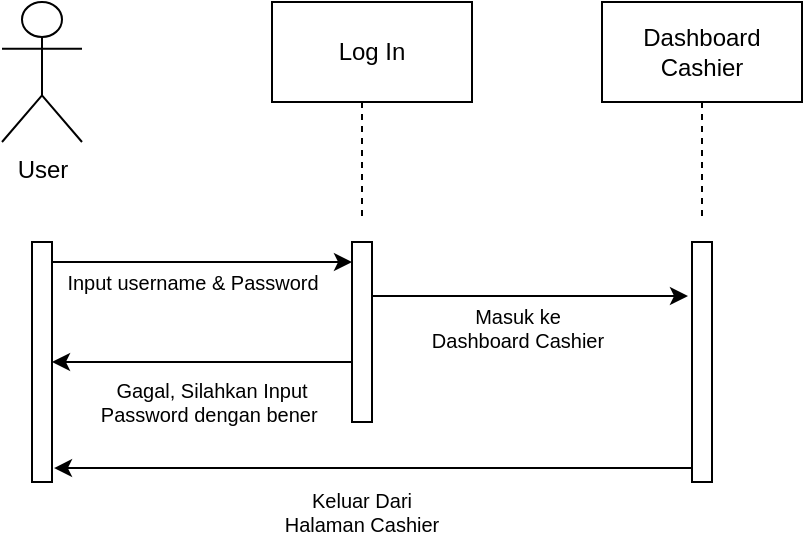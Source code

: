 <mxfile version="20.0.1" type="github" pages="8"><diagram id="q0geIFOZdVW8NhYy8Ub4" name="User"><mxGraphModel dx="1108" dy="520" grid="1" gridSize="10" guides="1" tooltips="1" connect="1" arrows="1" fold="1" page="1" pageScale="1" pageWidth="827" pageHeight="1169" math="0" shadow="0"><root><mxCell id="0"/><mxCell id="1" parent="0"/><mxCell id="kNiDucrrCf1aaagVWS3A-15" value="Log In" style="rounded=0;whiteSpace=wrap;html=1;strokeColor=#000000;fillColor=#FFFFFF;shadow=0;" parent="1" vertex="1"><mxGeometry x="280" y="560" width="100" height="50" as="geometry"/></mxCell><object label="User" id="kNiDucrrCf1aaagVWS3A-7"><mxCell style="shape=umlActor;verticalLabelPosition=bottom;verticalAlign=top;html=1;" parent="1" vertex="1"><mxGeometry x="145" y="560" width="40" height="70" as="geometry"/></mxCell></object><mxCell id="kNiDucrrCf1aaagVWS3A-16" value="Dashboard Cashier" style="rounded=0;whiteSpace=wrap;html=1;strokeColor=#000000;fillColor=#FFFFFF;shadow=0;" parent="1" vertex="1"><mxGeometry x="445" y="560" width="100" height="50" as="geometry"/></mxCell><mxCell id="kNiDucrrCf1aaagVWS3A-22" style="edgeStyle=orthogonalEdgeStyle;rounded=0;orthogonalLoop=1;jettySize=auto;html=1;" parent="1" source="kNiDucrrCf1aaagVWS3A-17" target="kNiDucrrCf1aaagVWS3A-20" edge="1"><mxGeometry relative="1" as="geometry"><Array as="points"><mxPoint x="270" y="690"/><mxPoint x="270" y="690"/></Array></mxGeometry></mxCell><mxCell id="kNiDucrrCf1aaagVWS3A-17" value="" style="html=1;points=[];perimeter=orthogonalPerimeter;shadow=0;strokeColor=#000000;fillColor=#FFFFFF;" parent="1" vertex="1"><mxGeometry x="160" y="680" width="10" height="120" as="geometry"/></mxCell><mxCell id="kNiDucrrCf1aaagVWS3A-39" style="edgeStyle=orthogonalEdgeStyle;rounded=0;orthogonalLoop=1;jettySize=auto;html=1;entryX=-0.2;entryY=0.225;entryDx=0;entryDy=0;entryPerimeter=0;fontSize=10;" parent="1" source="kNiDucrrCf1aaagVWS3A-20" target="kNiDucrrCf1aaagVWS3A-21" edge="1"><mxGeometry relative="1" as="geometry"><Array as="points"><mxPoint x="350" y="707"/><mxPoint x="350" y="707"/></Array></mxGeometry></mxCell><mxCell id="kNiDucrrCf1aaagVWS3A-40" style="edgeStyle=orthogonalEdgeStyle;rounded=0;orthogonalLoop=1;jettySize=auto;html=1;fontSize=10;" parent="1" source="kNiDucrrCf1aaagVWS3A-20" target="kNiDucrrCf1aaagVWS3A-17" edge="1"><mxGeometry relative="1" as="geometry"><Array as="points"><mxPoint x="300" y="740"/><mxPoint x="300" y="740"/></Array></mxGeometry></mxCell><mxCell id="kNiDucrrCf1aaagVWS3A-20" value="" style="html=1;points=[];perimeter=orthogonalPerimeter;shadow=0;strokeColor=#000000;fillColor=#FFFFFF;" parent="1" vertex="1"><mxGeometry x="320" y="680" width="10" height="90" as="geometry"/></mxCell><mxCell id="kNiDucrrCf1aaagVWS3A-41" style="edgeStyle=orthogonalEdgeStyle;rounded=0;orthogonalLoop=1;jettySize=auto;html=1;entryX=1.1;entryY=0.942;entryDx=0;entryDy=0;entryPerimeter=0;fontSize=10;" parent="1" source="kNiDucrrCf1aaagVWS3A-21" target="kNiDucrrCf1aaagVWS3A-17" edge="1"><mxGeometry relative="1" as="geometry"><Array as="points"><mxPoint x="460" y="793"/><mxPoint x="460" y="793"/></Array></mxGeometry></mxCell><mxCell id="kNiDucrrCf1aaagVWS3A-21" value="" style="html=1;points=[];perimeter=orthogonalPerimeter;shadow=0;strokeColor=#000000;fillColor=#FFFFFF;" parent="1" vertex="1"><mxGeometry x="490" y="680" width="10" height="120" as="geometry"/></mxCell><mxCell id="kNiDucrrCf1aaagVWS3A-23" value="&lt;font style=&quot;font-size: 10px&quot;&gt;Input username &amp;amp; Password&lt;/font&gt;" style="text;html=1;align=center;verticalAlign=middle;resizable=0;points=[];autosize=1;strokeColor=none;fillColor=none;" parent="1" vertex="1"><mxGeometry x="170" y="690" width="140" height="20" as="geometry"/></mxCell><mxCell id="kNiDucrrCf1aaagVWS3A-34" value="Masuk ke&lt;br&gt;Dashboard Cashier" style="text;html=1;strokeColor=none;fillColor=none;align=center;verticalAlign=middle;whiteSpace=wrap;rounded=0;shadow=0;fontSize=10;" parent="1" vertex="1"><mxGeometry x="350" y="710" width="106" height="25" as="geometry"/></mxCell><mxCell id="kNiDucrrCf1aaagVWS3A-36" value="Gagal, Silahkan Input Password dengan bener&amp;nbsp;" style="text;html=1;strokeColor=none;fillColor=none;align=center;verticalAlign=middle;whiteSpace=wrap;rounded=0;shadow=0;fontSize=10;" parent="1" vertex="1"><mxGeometry x="190" y="750" width="120" height="20" as="geometry"/></mxCell><mxCell id="kNiDucrrCf1aaagVWS3A-42" value="Keluar Dari Halaman Cashier" style="text;html=1;strokeColor=none;fillColor=none;align=center;verticalAlign=middle;whiteSpace=wrap;rounded=0;shadow=0;fontSize=10;" parent="1" vertex="1"><mxGeometry x="280" y="800" width="90" height="30" as="geometry"/></mxCell><mxCell id="kNiDucrrCf1aaagVWS3A-45" value="" style="shape=umlLifeline;participant=umlActor;perimeter=lifelinePerimeter;whiteSpace=wrap;html=1;container=1;collapsible=0;recursiveResize=0;verticalAlign=top;spacingTop=36;outlineConnect=0;shadow=0;fontSize=10;strokeColor=#000000;fillColor=#FFFFFF;size=0;" parent="1" vertex="1"><mxGeometry x="485" y="610" width="20" height="58.75" as="geometry"/></mxCell><mxCell id="kNiDucrrCf1aaagVWS3A-46" value="" style="shape=umlLifeline;participant=umlActor;perimeter=lifelinePerimeter;whiteSpace=wrap;html=1;container=1;collapsible=0;recursiveResize=0;verticalAlign=top;spacingTop=36;outlineConnect=0;shadow=0;fontSize=10;strokeColor=#000000;fillColor=#FFFFFF;size=0;" parent="1" vertex="1"><mxGeometry x="315" y="610" width="20" height="58.75" as="geometry"/></mxCell></root></mxGraphModel></diagram><diagram id="6nIBerXAwbzX0jynZGgD" name="user-login-sequence"><mxGraphModel dx="1935" dy="463" grid="1" gridSize="10" guides="1" tooltips="1" connect="1" arrows="1" fold="1" page="1" pageScale="1" pageWidth="827" pageHeight="1169" math="0" shadow="0"><root><mxCell id="0"/><mxCell id="1" parent="0"/><mxCell id="5dzIza8Xc3Zt-Gab_u2t-1" value="" style="shape=umlLifeline;participant=umlActor;perimeter=lifelinePerimeter;whiteSpace=wrap;html=1;container=1;collapsible=0;recursiveResize=0;verticalAlign=top;spacingTop=36;outlineConnect=0;shadow=0;fontSize=10;strokeColor=#000000;fillColor=#FFFFFF;" vertex="1" parent="1"><mxGeometry x="20" y="80" width="20" height="360" as="geometry"/></mxCell><mxCell id="5dzIza8Xc3Zt-Gab_u2t-7" value="" style="html=1;points=[];perimeter=orthogonalPerimeter;shadow=0;fontSize=10;strokeColor=#000000;fillColor=#FFFFFF;" vertex="1" parent="5dzIza8Xc3Zt-Gab_u2t-1"><mxGeometry x="5" y="60" width="10" height="50" as="geometry"/></mxCell><mxCell id="5dzIza8Xc3Zt-Gab_u2t-35" value="" style="html=1;points=[];perimeter=orthogonalPerimeter;shadow=0;fontSize=10;strokeColor=#000000;fillColor=#FFFFFF;" vertex="1" parent="5dzIza8Xc3Zt-Gab_u2t-1"><mxGeometry x="5" y="210" width="10" height="50" as="geometry"/></mxCell><mxCell id="5dzIza8Xc3Zt-Gab_u2t-36" value="" style="html=1;points=[];perimeter=orthogonalPerimeter;shadow=0;fontSize=10;strokeColor=#000000;fillColor=#FFFFFF;" vertex="1" parent="5dzIza8Xc3Zt-Gab_u2t-1"><mxGeometry x="5" y="290" width="10" height="50" as="geometry"/></mxCell><mxCell id="5dzIza8Xc3Zt-Gab_u2t-2" value="" style="shape=umlLifeline;participant=umlActor;perimeter=lifelinePerimeter;whiteSpace=wrap;html=1;container=1;collapsible=0;recursiveResize=0;verticalAlign=top;spacingTop=36;outlineConnect=0;shadow=0;fontSize=10;strokeColor=#000000;fillColor=#FFFFFF;size=0;" vertex="1" parent="1"><mxGeometry x="240" y="120" width="20" height="300" as="geometry"/></mxCell><mxCell id="5dzIza8Xc3Zt-Gab_u2t-44" style="edgeStyle=orthogonalEdgeStyle;rounded=0;orthogonalLoop=1;jettySize=auto;html=1;fontSize=10;" edge="1" parent="5dzIza8Xc3Zt-Gab_u2t-2" source="5dzIza8Xc3Zt-Gab_u2t-10" target="5dzIza8Xc3Zt-Gab_u2t-2"><mxGeometry relative="1" as="geometry"/></mxCell><mxCell id="5dzIza8Xc3Zt-Gab_u2t-10" value="" style="html=1;points=[];perimeter=orthogonalPerimeter;shadow=0;fontSize=10;strokeColor=#000000;fillColor=#FFFFFF;" vertex="1" parent="5dzIza8Xc3Zt-Gab_u2t-2"><mxGeometry x="5" y="20" width="10" height="250" as="geometry"/></mxCell><mxCell id="5dzIza8Xc3Zt-Gab_u2t-3" value="Log In" style="html=1;shadow=0;fontSize=10;strokeColor=#000000;fillColor=#FFFFFF;" vertex="1" parent="1"><mxGeometry x="195" y="70" width="110" height="50" as="geometry"/></mxCell><mxCell id="5dzIza8Xc3Zt-Gab_u2t-4" value="" style="shape=umlLifeline;participant=umlActor;perimeter=lifelinePerimeter;whiteSpace=wrap;html=1;container=1;collapsible=0;recursiveResize=0;verticalAlign=top;spacingTop=36;outlineConnect=0;shadow=0;fontSize=10;strokeColor=#000000;fillColor=#FFFFFF;size=0;" vertex="1" parent="1"><mxGeometry x="445" y="120" width="20" height="300" as="geometry"/></mxCell><mxCell id="5dzIza8Xc3Zt-Gab_u2t-20" value="" style="html=1;points=[];perimeter=orthogonalPerimeter;shadow=0;fontSize=10;strokeColor=#000000;fillColor=#FFFFFF;" vertex="1" parent="5dzIza8Xc3Zt-Gab_u2t-4"><mxGeometry x="5" y="60" width="10" height="200" as="geometry"/></mxCell><mxCell id="5dzIza8Xc3Zt-Gab_u2t-5" value="Sistem" style="html=1;shadow=0;fontSize=10;strokeColor=#000000;fillColor=#FFFFFF;" vertex="1" parent="1"><mxGeometry x="400" y="70" width="110" height="50" as="geometry"/></mxCell><mxCell id="5dzIza8Xc3Zt-Gab_u2t-6" value="User" style="text;align=center;fontStyle=1;verticalAlign=middle;spacingLeft=3;spacingRight=3;strokeColor=none;rotatable=0;points=[[0,0.5],[1,0.5]];portConstraint=eastwest;shadow=0;fontSize=10;fillColor=#FFFFFF;" vertex="1" parent="1"><mxGeometry x="-10" y="44" width="80" height="26" as="geometry"/></mxCell><mxCell id="5dzIza8Xc3Zt-Gab_u2t-13" value="Input Username &amp;amp; Password" style="text;html=1;strokeColor=none;fillColor=none;align=center;verticalAlign=middle;whiteSpace=wrap;rounded=0;shadow=0;fontSize=10;" vertex="1" parent="1"><mxGeometry x="90" y="160" width="90" height="20" as="geometry"/></mxCell><mxCell id="5dzIza8Xc3Zt-Gab_u2t-16" value="" style="shape=umlLifeline;participant=umlActor;perimeter=lifelinePerimeter;whiteSpace=wrap;html=1;container=1;collapsible=0;recursiveResize=0;verticalAlign=top;spacingTop=36;outlineConnect=0;shadow=0;fontSize=10;strokeColor=#000000;fillColor=#FFFFFF;size=0;" vertex="1" parent="1"><mxGeometry x="645" y="120" width="25" height="300" as="geometry"/></mxCell><mxCell id="5dzIza8Xc3Zt-Gab_u2t-21" value="" style="html=1;points=[];perimeter=orthogonalPerimeter;shadow=0;fontSize=10;strokeColor=#000000;fillColor=#FFFFFF;" vertex="1" parent="5dzIza8Xc3Zt-Gab_u2t-16"><mxGeometry x="5" y="80" width="10" height="160" as="geometry"/></mxCell><mxCell id="8vnZtwppsNPtUZjrk5fr-1" value="" style="html=1;points=[];perimeter=orthogonalPerimeter;shadow=0;fontSize=10;strokeColor=#000000;fillColor=#FFFFFF;" vertex="1" parent="5dzIza8Xc3Zt-Gab_u2t-16"><mxGeometry x="15" y="125" width="10" height="30" as="geometry"/></mxCell><mxCell id="5dzIza8Xc3Zt-Gab_u2t-17" value="Database" style="html=1;shadow=0;fontSize=10;strokeColor=#000000;fillColor=#FFFFFF;" vertex="1" parent="1"><mxGeometry x="600" y="70" width="110" height="50" as="geometry"/></mxCell><mxCell id="5dzIza8Xc3Zt-Gab_u2t-18" value="" style="shape=umlLifeline;participant=umlActor;perimeter=lifelinePerimeter;whiteSpace=wrap;html=1;container=1;collapsible=0;recursiveResize=0;verticalAlign=top;spacingTop=36;outlineConnect=0;shadow=0;fontSize=10;strokeColor=#000000;fillColor=#FFFFFF;size=0;" vertex="1" parent="1"><mxGeometry x="825" y="120" width="20" height="310" as="geometry"/></mxCell><mxCell id="5dzIza8Xc3Zt-Gab_u2t-22" value="" style="html=1;points=[];perimeter=orthogonalPerimeter;shadow=0;fontSize=10;strokeColor=#000000;fillColor=#FFFFFF;" vertex="1" parent="5dzIza8Xc3Zt-Gab_u2t-18"><mxGeometry x="5" y="150" width="10" height="90" as="geometry"/></mxCell><mxCell id="5dzIza8Xc3Zt-Gab_u2t-19" value="Dashboard&lt;br&gt;Cashier" style="html=1;shadow=0;fontSize=10;strokeColor=#000000;fillColor=#FFFFFF;" vertex="1" parent="1"><mxGeometry x="780" y="70" width="110" height="50" as="geometry"/></mxCell><mxCell id="5dzIza8Xc3Zt-Gab_u2t-23" style="edgeStyle=orthogonalEdgeStyle;rounded=0;orthogonalLoop=1;jettySize=auto;html=1;entryX=-0.3;entryY=0.039;entryDx=0;entryDy=0;entryPerimeter=0;fontSize=10;" edge="1" parent="1" source="5dzIza8Xc3Zt-Gab_u2t-10" target="5dzIza8Xc3Zt-Gab_u2t-20"><mxGeometry relative="1" as="geometry"><Array as="points"><mxPoint x="280" y="187"/><mxPoint x="280" y="187"/></Array></mxGeometry></mxCell><mxCell id="5dzIza8Xc3Zt-Gab_u2t-24" style="edgeStyle=orthogonalEdgeStyle;rounded=0;orthogonalLoop=1;jettySize=auto;html=1;entryX=-0.1;entryY=0.019;entryDx=0;entryDy=0;entryPerimeter=0;fontSize=10;" edge="1" parent="1" source="5dzIza8Xc3Zt-Gab_u2t-20" target="5dzIza8Xc3Zt-Gab_u2t-21"><mxGeometry relative="1" as="geometry"><Array as="points"><mxPoint x="480" y="203"/><mxPoint x="480" y="203"/></Array></mxGeometry></mxCell><mxCell id="5dzIza8Xc3Zt-Gab_u2t-28" style="edgeStyle=orthogonalEdgeStyle;rounded=0;orthogonalLoop=1;jettySize=auto;html=1;fontSize=10;" edge="1" parent="1" source="5dzIza8Xc3Zt-Gab_u2t-21"><mxGeometry relative="1" as="geometry"><mxPoint x="670" y="260" as="targetPoint"/><Array as="points"><mxPoint x="700" y="230"/><mxPoint x="700" y="260"/></Array></mxGeometry></mxCell><mxCell id="5dzIza8Xc3Zt-Gab_u2t-29" style="edgeStyle=orthogonalEdgeStyle;rounded=0;orthogonalLoop=1;jettySize=auto;html=1;fontSize=10;entryX=-0.3;entryY=0.244;entryDx=0;entryDy=0;entryPerimeter=0;" edge="1" parent="1" source="5dzIza8Xc3Zt-Gab_u2t-21" target="5dzIza8Xc3Zt-Gab_u2t-22"><mxGeometry relative="1" as="geometry"><Array as="points"><mxPoint x="770" y="292"/><mxPoint x="770" y="292"/></Array></mxGeometry></mxCell><mxCell id="5dzIza8Xc3Zt-Gab_u2t-30" value="Username, Pasword" style="text;html=1;strokeColor=none;fillColor=none;align=center;verticalAlign=middle;whiteSpace=wrap;rounded=0;shadow=0;fontSize=10;" vertex="1" parent="1"><mxGeometry x="320" y="190" width="60" height="30" as="geometry"/></mxCell><mxCell id="5dzIza8Xc3Zt-Gab_u2t-32" value="Cashier Data" style="text;html=1;strokeColor=none;fillColor=none;align=center;verticalAlign=middle;whiteSpace=wrap;rounded=0;shadow=0;fontSize=10;" vertex="1" parent="1"><mxGeometry x="520" y="200" width="70" height="30" as="geometry"/></mxCell><mxCell id="5dzIza8Xc3Zt-Gab_u2t-33" value="Validasi Data" style="text;html=1;strokeColor=none;fillColor=none;align=center;verticalAlign=middle;whiteSpace=wrap;rounded=0;shadow=0;fontSize=10;" vertex="1" parent="1"><mxGeometry x="680" y="190" width="60" height="30" as="geometry"/></mxCell><mxCell id="5dzIza8Xc3Zt-Gab_u2t-34" value="Menampilkan Dashboard" style="text;html=1;strokeColor=none;fillColor=none;align=center;verticalAlign=middle;whiteSpace=wrap;rounded=0;shadow=0;fontSize=10;" vertex="1" parent="1"><mxGeometry x="720" y="260" width="60" height="30" as="geometry"/></mxCell><mxCell id="5dzIza8Xc3Zt-Gab_u2t-42" style="edgeStyle=orthogonalEdgeStyle;rounded=0;orthogonalLoop=1;jettySize=auto;html=1;entryX=0.9;entryY=0.568;entryDx=0;entryDy=0;entryPerimeter=0;fontSize=10;" edge="1" parent="1" source="5dzIza8Xc3Zt-Gab_u2t-20" target="5dzIza8Xc3Zt-Gab_u2t-10"><mxGeometry relative="1" as="geometry"><Array as="points"><mxPoint x="440" y="282"/><mxPoint x="440" y="282"/></Array></mxGeometry></mxCell><mxCell id="5dzIza8Xc3Zt-Gab_u2t-43" style="edgeStyle=orthogonalEdgeStyle;rounded=0;orthogonalLoop=1;jettySize=auto;html=1;entryX=1.5;entryY=0.4;entryDx=0;entryDy=0;entryPerimeter=0;fontSize=10;" edge="1" parent="1" source="5dzIza8Xc3Zt-Gab_u2t-10" target="5dzIza8Xc3Zt-Gab_u2t-35"><mxGeometry relative="1" as="geometry"><Array as="points"><mxPoint x="230" y="310"/><mxPoint x="230" y="310"/></Array></mxGeometry></mxCell><mxCell id="5dzIza8Xc3Zt-Gab_u2t-45" style="edgeStyle=orthogonalEdgeStyle;rounded=0;orthogonalLoop=1;jettySize=auto;html=1;entryX=-0.2;entryY=0.012;entryDx=0;entryDy=0;entryPerimeter=0;fontSize=10;" edge="1" parent="1" source="5dzIza8Xc3Zt-Gab_u2t-7" target="5dzIza8Xc3Zt-Gab_u2t-10"><mxGeometry relative="1" as="geometry"><Array as="points"><mxPoint x="60" y="143"/><mxPoint x="60" y="143"/></Array></mxGeometry></mxCell><mxCell id="5dzIza8Xc3Zt-Gab_u2t-46" style="edgeStyle=orthogonalEdgeStyle;rounded=0;orthogonalLoop=1;jettySize=auto;html=1;entryX=1.5;entryY=0.806;entryDx=0;entryDy=0;entryPerimeter=0;fontSize=10;" edge="1" parent="1" source="5dzIza8Xc3Zt-Gab_u2t-22" target="5dzIza8Xc3Zt-Gab_u2t-21"><mxGeometry relative="1" as="geometry"><Array as="points"><mxPoint x="800" y="329"/><mxPoint x="800" y="329"/></Array></mxGeometry></mxCell><mxCell id="5dzIza8Xc3Zt-Gab_u2t-49" style="edgeStyle=orthogonalEdgeStyle;rounded=0;orthogonalLoop=1;jettySize=auto;html=1;entryX=1.3;entryY=0.936;entryDx=0;entryDy=0;entryPerimeter=0;fontSize=10;" edge="1" parent="1" source="5dzIza8Xc3Zt-Gab_u2t-20" target="5dzIza8Xc3Zt-Gab_u2t-10"><mxGeometry relative="1" as="geometry"><Array as="points"><mxPoint x="455" y="374"/></Array></mxGeometry></mxCell><mxCell id="5dzIza8Xc3Zt-Gab_u2t-50" style="edgeStyle=orthogonalEdgeStyle;rounded=0;orthogonalLoop=1;jettySize=auto;html=1;entryX=1;entryY=0.4;entryDx=0;entryDy=0;entryPerimeter=0;fontSize=10;" edge="1" parent="1" source="5dzIza8Xc3Zt-Gab_u2t-21" target="5dzIza8Xc3Zt-Gab_u2t-20"><mxGeometry relative="1" as="geometry"><Array as="points"><mxPoint x="630" y="260"/><mxPoint x="630" y="260"/></Array></mxGeometry></mxCell><mxCell id="5dzIza8Xc3Zt-Gab_u2t-51" style="edgeStyle=orthogonalEdgeStyle;rounded=0;orthogonalLoop=1;jettySize=auto;html=1;entryX=1.3;entryY=0.89;entryDx=0;entryDy=0;entryPerimeter=0;fontSize=10;" edge="1" parent="1" source="5dzIza8Xc3Zt-Gab_u2t-21" target="5dzIza8Xc3Zt-Gab_u2t-20"><mxGeometry relative="1" as="geometry"><Array as="points"><mxPoint x="640" y="358"/><mxPoint x="640" y="358"/></Array></mxGeometry></mxCell><mxCell id="5dzIza8Xc3Zt-Gab_u2t-52" style="edgeStyle=orthogonalEdgeStyle;rounded=0;orthogonalLoop=1;jettySize=auto;html=1;entryX=1.3;entryY=0.38;entryDx=0;entryDy=0;entryPerimeter=0;fontSize=10;" edge="1" parent="1" source="5dzIza8Xc3Zt-Gab_u2t-10" target="5dzIza8Xc3Zt-Gab_u2t-36"><mxGeometry relative="1" as="geometry"><Array as="points"><mxPoint x="200" y="389"/><mxPoint x="200" y="389"/></Array></mxGeometry></mxCell><mxCell id="5dzIza8Xc3Zt-Gab_u2t-53" value="Username, Password Salah" style="text;html=1;strokeColor=none;fillColor=none;align=center;verticalAlign=middle;whiteSpace=wrap;rounded=0;shadow=0;fontSize=10;" vertex="1" parent="1"><mxGeometry x="520" y="260" width="80" height="30" as="geometry"/></mxCell><mxCell id="5dzIza8Xc3Zt-Gab_u2t-60" value="Username, Password Salah" style="text;html=1;strokeColor=none;fillColor=none;align=center;verticalAlign=middle;whiteSpace=wrap;rounded=0;shadow=0;fontSize=10;" vertex="1" parent="1"><mxGeometry x="310" y="290" width="80" height="30" as="geometry"/></mxCell><mxCell id="5dzIza8Xc3Zt-Gab_u2t-61" value="Username, Password Salah" style="text;html=1;strokeColor=none;fillColor=none;align=center;verticalAlign=middle;whiteSpace=wrap;rounded=0;shadow=0;fontSize=10;" vertex="1" parent="1"><mxGeometry x="95" y="310" width="80" height="30" as="geometry"/></mxCell><mxCell id="5dzIza8Xc3Zt-Gab_u2t-62" value="Menampilkan Dashboard" style="text;html=1;strokeColor=none;fillColor=none;align=center;verticalAlign=middle;whiteSpace=wrap;rounded=0;shadow=0;fontSize=10;" vertex="1" parent="1"><mxGeometry x="720" y="330" width="60" height="30" as="geometry"/></mxCell><mxCell id="5dzIza8Xc3Zt-Gab_u2t-63" value="Menampilkan Dashboard" style="text;html=1;strokeColor=none;fillColor=none;align=center;verticalAlign=middle;whiteSpace=wrap;rounded=0;shadow=0;fontSize=10;" vertex="1" parent="1"><mxGeometry x="525" y="360" width="60" height="30" as="geometry"/></mxCell><mxCell id="5dzIza8Xc3Zt-Gab_u2t-64" value="Menampilkan Dashboard" style="text;html=1;strokeColor=none;fillColor=none;align=center;verticalAlign=middle;whiteSpace=wrap;rounded=0;shadow=0;fontSize=10;" vertex="1" parent="1"><mxGeometry x="320" y="380" width="60" height="30" as="geometry"/></mxCell><mxCell id="5dzIza8Xc3Zt-Gab_u2t-65" value="Menampilkan Dashboard" style="text;html=1;strokeColor=none;fillColor=none;align=center;verticalAlign=middle;whiteSpace=wrap;rounded=0;shadow=0;fontSize=10;" vertex="1" parent="1"><mxGeometry x="105" y="400" width="60" height="30" as="geometry"/></mxCell></root></mxGraphModel></diagram><diagram id="9KO8zHK6vpSPFsKX2MRP" name="supplier-sequence"><mxGraphModel dx="1108" dy="463" grid="1" gridSize="10" guides="1" tooltips="1" connect="1" arrows="1" fold="1" page="1" pageScale="1" pageWidth="827" pageHeight="1169" math="0" shadow="0"><root><mxCell id="0"/><mxCell id="1" parent="0"/><mxCell id="m-Fs1n16rNFXdI80oIoR-2" value="" style="shape=umlLifeline;participant=umlActor;perimeter=lifelinePerimeter;whiteSpace=wrap;html=1;container=1;collapsible=0;recursiveResize=0;verticalAlign=top;spacingTop=36;outlineConnect=0;shadow=0;fontSize=10;strokeColor=#000000;fillColor=#FFFFFF;" vertex="1" parent="1"><mxGeometry x="120" y="40" width="20" height="300" as="geometry"/></mxCell><mxCell id="m-Fs1n16rNFXdI80oIoR-6" value="" style="html=1;points=[];perimeter=orthogonalPerimeter;shadow=0;fontSize=10;strokeColor=#000000;fillColor=#FFFFFF;" vertex="1" parent="m-Fs1n16rNFXdI80oIoR-2"><mxGeometry x="5" y="85" width="10" height="30" as="geometry"/></mxCell><mxCell id="m-Fs1n16rNFXdI80oIoR-10" value="" style="html=1;points=[];perimeter=orthogonalPerimeter;shadow=0;fontSize=10;strokeColor=#000000;fillColor=#FFFFFF;" vertex="1" parent="m-Fs1n16rNFXdI80oIoR-2"><mxGeometry x="5" y="180" width="10" height="70" as="geometry"/></mxCell><mxCell id="m-Fs1n16rNFXdI80oIoR-3" value="Form Data Pelanggan" style="shape=umlLifeline;perimeter=lifelinePerimeter;whiteSpace=wrap;html=1;container=1;collapsible=0;recursiveResize=0;outlineConnect=0;shadow=0;fontSize=10;strokeColor=#000000;fillColor=#FFFFFF;" vertex="1" parent="1"><mxGeometry x="240" y="40" width="100" height="300" as="geometry"/></mxCell><mxCell id="m-Fs1n16rNFXdI80oIoR-7" value="" style="html=1;points=[];perimeter=orthogonalPerimeter;shadow=0;fontSize=10;strokeColor=#000000;fillColor=#FFFFFF;" vertex="1" parent="m-Fs1n16rNFXdI80oIoR-3"><mxGeometry x="45" y="90" width="10" height="30" as="geometry"/></mxCell><mxCell id="m-Fs1n16rNFXdI80oIoR-9" value="" style="html=1;points=[];perimeter=orthogonalPerimeter;shadow=0;fontSize=10;strokeColor=#000000;fillColor=#FFFFFF;" vertex="1" parent="m-Fs1n16rNFXdI80oIoR-3"><mxGeometry x="45" y="170" width="10" height="60" as="geometry"/></mxCell><mxCell id="m-Fs1n16rNFXdI80oIoR-4" value="Kontrol Data&lt;br&gt;Pelanggan" style="shape=umlLifeline;perimeter=lifelinePerimeter;whiteSpace=wrap;html=1;container=1;collapsible=0;recursiveResize=0;outlineConnect=0;shadow=0;fontSize=10;strokeColor=#000000;fillColor=#FFFFFF;" vertex="1" parent="1"><mxGeometry x="414" y="40" width="100" height="300" as="geometry"/></mxCell><mxCell id="m-Fs1n16rNFXdI80oIoR-8" value="" style="html=1;points=[];perimeter=orthogonalPerimeter;shadow=0;fontSize=10;strokeColor=#000000;fillColor=#FFFFFF;" vertex="1" parent="m-Fs1n16rNFXdI80oIoR-4"><mxGeometry x="45" y="110" width="10" height="100" as="geometry"/></mxCell><mxCell id="m-Fs1n16rNFXdI80oIoR-15" style="edgeStyle=orthogonalEdgeStyle;rounded=0;orthogonalLoop=1;jettySize=auto;html=1;fontSize=10;" edge="1" parent="1" source="m-Fs1n16rNFXdI80oIoR-6" target="m-Fs1n16rNFXdI80oIoR-7"><mxGeometry relative="1" as="geometry"><Array as="points"><mxPoint x="200" y="140"/><mxPoint x="200" y="140"/></Array></mxGeometry></mxCell><mxCell id="m-Fs1n16rNFXdI80oIoR-21" value="User&#10;Cashier" style="text;align=center;fontStyle=1;verticalAlign=middle;spacingLeft=3;spacingRight=3;strokeColor=none;rotatable=0;points=[[0,0.5],[1,0.5]];portConstraint=eastwest;shadow=0;fontSize=10;fillColor=#FFFFFF;" vertex="1" parent="1"><mxGeometry x="90" width="80" height="26" as="geometry"/></mxCell><mxCell id="m-Fs1n16rNFXdI80oIoR-22" value="Input Data&#10;Pelanggan" style="text;align=center;fontStyle=1;verticalAlign=middle;spacingLeft=3;spacingRight=3;strokeColor=none;rotatable=0;points=[[0,0.5],[1,0.5]];portConstraint=eastwest;shadow=0;fontSize=10;fillColor=#FFFFFF;" vertex="1" parent="1"><mxGeometry x="160" y="110" width="80" height="26" as="geometry"/></mxCell><mxCell id="m-Fs1n16rNFXdI80oIoR-23" value="Data&#10;Pelanggan" style="text;align=center;fontStyle=1;verticalAlign=middle;spacingLeft=3;spacingRight=3;strokeColor=none;rotatable=0;points=[[0,0.5],[1,0.5]];portConstraint=eastwest;shadow=0;fontSize=10;fillColor=#FFFFFF;" vertex="1" parent="1"><mxGeometry x="330" y="120" width="80" height="26" as="geometry"/></mxCell><mxCell id="UN31Htzu-jeJ2qqUEYDs-1" value="Database&lt;br&gt;Cashier" style="shape=umlLifeline;perimeter=lifelinePerimeter;whiteSpace=wrap;html=1;container=1;collapsible=0;recursiveResize=0;outlineConnect=0;shadow=0;fontSize=10;strokeColor=#000000;fillColor=#FFFFFF;" vertex="1" parent="1"><mxGeometry x="600" y="40" width="100" height="300" as="geometry"/></mxCell><mxCell id="UN31Htzu-jeJ2qqUEYDs-9" style="edgeStyle=orthogonalEdgeStyle;rounded=0;orthogonalLoop=1;jettySize=auto;html=1;entryX=1.6;entryY=0.45;entryDx=0;entryDy=0;entryPerimeter=0;fontSize=10;" edge="1" parent="UN31Htzu-jeJ2qqUEYDs-1" source="UN31Htzu-jeJ2qqUEYDs-2" target="UN31Htzu-jeJ2qqUEYDs-8"><mxGeometry relative="1" as="geometry"><Array as="points"><mxPoint x="100" y="120"/><mxPoint x="100" y="141"/></Array></mxGeometry></mxCell><mxCell id="UN31Htzu-jeJ2qqUEYDs-2" value="" style="html=1;points=[];perimeter=orthogonalPerimeter;shadow=0;fontSize=10;strokeColor=#000000;fillColor=#FFFFFF;" vertex="1" parent="UN31Htzu-jeJ2qqUEYDs-1"><mxGeometry x="45" y="115" width="10" height="75" as="geometry"/></mxCell><mxCell id="UN31Htzu-jeJ2qqUEYDs-8" value="" style="html=1;points=[];perimeter=orthogonalPerimeter;shadow=0;fontSize=10;strokeColor=#000000;fillColor=#FFFFFF;" vertex="1" parent="UN31Htzu-jeJ2qqUEYDs-1"><mxGeometry x="55" y="127.5" width="10" height="30" as="geometry"/></mxCell><mxCell id="UN31Htzu-jeJ2qqUEYDs-3" style="edgeStyle=orthogonalEdgeStyle;rounded=0;orthogonalLoop=1;jettySize=auto;html=1;fontSize=10;" edge="1" parent="1" source="m-Fs1n16rNFXdI80oIoR-8"><mxGeometry relative="1" as="geometry"><mxPoint x="640" y="174" as="targetPoint"/><Array as="points"><mxPoint x="640" y="174"/></Array></mxGeometry></mxCell><mxCell id="UN31Htzu-jeJ2qqUEYDs-4" value="Simpan Data&#10;Pelanggan" style="text;align=center;fontStyle=1;verticalAlign=middle;spacingLeft=3;spacingRight=3;strokeColor=none;rotatable=0;points=[[0,0.5],[1,0.5]];portConstraint=eastwest;shadow=0;fontSize=10;fillColor=#FFFFFF;" vertex="1" parent="1"><mxGeometry x="514" y="136" width="80" height="26" as="geometry"/></mxCell><mxCell id="UN31Htzu-jeJ2qqUEYDs-7" style="edgeStyle=orthogonalEdgeStyle;rounded=0;orthogonalLoop=1;jettySize=auto;html=1;fontSize=10;entryX=0.1;entryY=0.1;entryDx=0;entryDy=0;entryPerimeter=0;" edge="1" parent="1" source="m-Fs1n16rNFXdI80oIoR-7" target="m-Fs1n16rNFXdI80oIoR-8"><mxGeometry relative="1" as="geometry"><Array as="points"><mxPoint x="340" y="160"/><mxPoint x="340" y="160"/></Array></mxGeometry></mxCell><mxCell id="UN31Htzu-jeJ2qqUEYDs-10" value="Data Disimpan" style="text;align=center;fontStyle=1;verticalAlign=middle;spacingLeft=3;spacingRight=3;strokeColor=none;rotatable=0;points=[[0,0.5],[1,0.5]];portConstraint=eastwest;shadow=0;fontSize=10;fillColor=#FFFFFF;" vertex="1" parent="1"><mxGeometry x="710" y="160" width="80" height="26" as="geometry"/></mxCell><mxCell id="UN31Htzu-jeJ2qqUEYDs-12" style="edgeStyle=orthogonalEdgeStyle;rounded=0;orthogonalLoop=1;jettySize=auto;html=1;entryX=1.3;entryY=0.7;entryDx=0;entryDy=0;entryPerimeter=0;fontSize=10;" edge="1" parent="1" source="UN31Htzu-jeJ2qqUEYDs-2" target="m-Fs1n16rNFXdI80oIoR-8"><mxGeometry relative="1" as="geometry"><Array as="points"><mxPoint x="620" y="220"/><mxPoint x="620" y="220"/></Array></mxGeometry></mxCell><mxCell id="UN31Htzu-jeJ2qqUEYDs-13" style="edgeStyle=orthogonalEdgeStyle;rounded=0;orthogonalLoop=1;jettySize=auto;html=1;fontSize=10;" edge="1" parent="1" source="m-Fs1n16rNFXdI80oIoR-8"><mxGeometry relative="1" as="geometry"><mxPoint x="300" y="231" as="targetPoint"/><Array as="points"><mxPoint x="420" y="231"/><mxPoint x="420" y="231"/></Array></mxGeometry></mxCell><mxCell id="UN31Htzu-jeJ2qqUEYDs-17" style="edgeStyle=orthogonalEdgeStyle;rounded=0;orthogonalLoop=1;jettySize=auto;html=1;entryX=1;entryY=0.571;entryDx=0;entryDy=0;entryPerimeter=0;fontSize=10;" edge="1" parent="1" source="m-Fs1n16rNFXdI80oIoR-9" target="m-Fs1n16rNFXdI80oIoR-10"><mxGeometry relative="1" as="geometry"><Array as="points"><mxPoint x="240" y="260"/><mxPoint x="240" y="260"/></Array></mxGeometry></mxCell><mxCell id="UN31Htzu-jeJ2qqUEYDs-18" value="Data Pelanggan&#10; Disimpan" style="text;align=center;fontStyle=1;verticalAlign=middle;spacingLeft=3;spacingRight=3;strokeColor=none;rotatable=0;points=[[0,0.5],[1,0.5]];portConstraint=eastwest;shadow=0;fontSize=10;fillColor=#FFFFFF;" vertex="1" parent="1"><mxGeometry x="524" y="230" width="80" height="26" as="geometry"/></mxCell><mxCell id="UN31Htzu-jeJ2qqUEYDs-19" value="Data Pelanggan&#10;Berhasil Disimpan" style="text;align=center;fontStyle=1;verticalAlign=middle;spacingLeft=3;spacingRight=3;strokeColor=none;rotatable=0;points=[[0,0.5],[1,0.5]];portConstraint=eastwest;shadow=0;fontSize=10;fillColor=#FFFFFF;" vertex="1" parent="1"><mxGeometry x="340" y="240" width="80" height="26" as="geometry"/></mxCell><mxCell id="UN31Htzu-jeJ2qqUEYDs-20" value="Menampilkan&#10;Data Pelanggan" style="text;align=center;fontStyle=1;verticalAlign=middle;spacingLeft=3;spacingRight=3;strokeColor=none;rotatable=0;points=[[0,0.5],[1,0.5]];portConstraint=eastwest;shadow=0;fontSize=10;fillColor=#FFFFFF;" vertex="1" parent="1"><mxGeometry x="170" y="266" width="80" height="26" as="geometry"/></mxCell></root></mxGraphModel></diagram><diagram id="jzCrlwt-HVZaPzRqd0P4" name="Produk-sequence"><mxGraphModel dx="1108" dy="463" grid="1" gridSize="10" guides="1" tooltips="1" connect="1" arrows="1" fold="1" page="1" pageScale="1" pageWidth="827" pageHeight="1169" math="0" shadow="0"><root><mxCell id="0"/><mxCell id="1" parent="0"/><mxCell id="G6Ov-f2cY78rj1VgnW3j-1" value="" style="shape=umlLifeline;participant=umlActor;perimeter=lifelinePerimeter;whiteSpace=wrap;html=1;container=1;collapsible=0;recursiveResize=0;verticalAlign=top;spacingTop=36;outlineConnect=0;shadow=0;fontSize=10;strokeColor=#000000;fillColor=#FFFFFF;" vertex="1" parent="1"><mxGeometry x="100" y="70" width="20" height="490" as="geometry"/></mxCell><mxCell id="G6Ov-f2cY78rj1VgnW3j-6" value="" style="html=1;points=[];perimeter=orthogonalPerimeter;shadow=0;fontSize=10;strokeColor=#000000;fillColor=#FFFFFF;" vertex="1" parent="G6Ov-f2cY78rj1VgnW3j-1"><mxGeometry x="5" y="50" width="10" height="80" as="geometry"/></mxCell><mxCell id="G6Ov-f2cY78rj1VgnW3j-25" value="" style="html=1;points=[];perimeter=orthogonalPerimeter;shadow=0;fontSize=10;strokeColor=#000000;fillColor=#FFFFFF;" vertex="1" parent="G6Ov-f2cY78rj1VgnW3j-1"><mxGeometry x="5" y="160" width="10" height="40" as="geometry"/></mxCell><mxCell id="93b-8dSm__glk1jk5I7d-13" value="" style="html=1;points=[];perimeter=orthogonalPerimeter;shadow=0;fontSize=10;strokeColor=#000000;fillColor=#FFFFFF;" vertex="1" parent="G6Ov-f2cY78rj1VgnW3j-1"><mxGeometry x="5" y="290" width="10" height="50" as="geometry"/></mxCell><mxCell id="93b-8dSm__glk1jk5I7d-29" style="edgeStyle=orthogonalEdgeStyle;rounded=0;orthogonalLoop=1;jettySize=auto;html=1;fontSize=10;" edge="1" parent="1" source="G6Ov-f2cY78rj1VgnW3j-2" target="G6Ov-f2cY78rj1VgnW3j-1"><mxGeometry relative="1" as="geometry"><mxPoint x="130" y="520" as="targetPoint"/><Array as="points"><mxPoint x="200" y="500"/><mxPoint x="200" y="500"/></Array></mxGeometry></mxCell><mxCell id="G6Ov-f2cY78rj1VgnW3j-2" value="Form Produk" style="shape=umlLifeline;perimeter=lifelinePerimeter;whiteSpace=wrap;html=1;container=1;collapsible=0;recursiveResize=0;outlineConnect=0;shadow=0;fontSize=10;strokeColor=#000000;fillColor=#FFFFFF;" vertex="1" parent="1"><mxGeometry x="240" y="70" width="100" height="490" as="geometry"/></mxCell><mxCell id="G6Ov-f2cY78rj1VgnW3j-9" value="" style="html=1;points=[];perimeter=orthogonalPerimeter;shadow=0;fontSize=10;strokeColor=#000000;fillColor=#FFFFFF;" vertex="1" parent="G6Ov-f2cY78rj1VgnW3j-2"><mxGeometry x="45" y="60" width="10" height="30" as="geometry"/></mxCell><mxCell id="G6Ov-f2cY78rj1VgnW3j-20" value="" style="html=1;points=[];perimeter=orthogonalPerimeter;shadow=0;fontSize=10;strokeColor=#000000;fillColor=#FFFFFF;" vertex="1" parent="G6Ov-f2cY78rj1VgnW3j-2"><mxGeometry x="45" y="130" width="10" height="30" as="geometry"/></mxCell><mxCell id="G6Ov-f2cY78rj1VgnW3j-28" value="" style="html=1;points=[];perimeter=orthogonalPerimeter;shadow=0;fontSize=10;strokeColor=#000000;fillColor=#FFFFFF;" vertex="1" parent="G6Ov-f2cY78rj1VgnW3j-2"><mxGeometry x="45" y="200" width="10" height="30" as="geometry"/></mxCell><mxCell id="93b-8dSm__glk1jk5I7d-9" value="" style="html=1;points=[];perimeter=orthogonalPerimeter;shadow=0;fontSize=10;strokeColor=#000000;fillColor=#FFFFFF;" vertex="1" parent="G6Ov-f2cY78rj1VgnW3j-2"><mxGeometry x="45" y="270" width="10" height="90" as="geometry"/></mxCell><mxCell id="G6Ov-f2cY78rj1VgnW3j-4" value="Kontrol&lt;br&gt;Produk" style="shape=umlLifeline;perimeter=lifelinePerimeter;whiteSpace=wrap;html=1;container=1;collapsible=0;recursiveResize=0;outlineConnect=0;shadow=0;fontSize=10;strokeColor=#000000;fillColor=#FFFFFF;" vertex="1" parent="1"><mxGeometry x="440" y="70" width="100" height="490" as="geometry"/></mxCell><mxCell id="VkhWFCGuOcrAK3lHJow3-1" value="" style="html=1;points=[];perimeter=orthogonalPerimeter;shadow=0;fontSize=10;strokeColor=#000000;fillColor=#FFFFFF;" vertex="1" parent="G6Ov-f2cY78rj1VgnW3j-4"><mxGeometry x="45" y="200" width="10" height="190" as="geometry"/></mxCell><mxCell id="G6Ov-f2cY78rj1VgnW3j-10" style="edgeStyle=orthogonalEdgeStyle;rounded=0;orthogonalLoop=1;jettySize=auto;html=1;fontSize=10;" edge="1" parent="1" source="G6Ov-f2cY78rj1VgnW3j-6"><mxGeometry relative="1" as="geometry"><mxPoint x="280" y="130" as="targetPoint"/><Array as="points"><mxPoint x="281" y="130"/></Array></mxGeometry></mxCell><mxCell id="G6Ov-f2cY78rj1VgnW3j-14" style="edgeStyle=orthogonalEdgeStyle;rounded=0;orthogonalLoop=1;jettySize=auto;html=1;fontSize=10;" edge="1" parent="1" source="G6Ov-f2cY78rj1VgnW3j-9"><mxGeometry relative="1" as="geometry"><mxPoint x="120" y="160" as="targetPoint"/><Array as="points"><mxPoint x="250" y="160"/><mxPoint x="250" y="160"/></Array></mxGeometry></mxCell><mxCell id="G6Ov-f2cY78rj1VgnW3j-17" value="Tampilkan Kategori Produk" style="text;html=1;strokeColor=none;fillColor=none;align=center;verticalAlign=middle;whiteSpace=wrap;rounded=0;shadow=0;fontSize=10;" vertex="1" parent="1"><mxGeometry x="140" y="140" width="130" height="30" as="geometry"/></mxCell><mxCell id="G6Ov-f2cY78rj1VgnW3j-18" value="Input Kategori Produk" style="text;html=1;strokeColor=none;fillColor=none;align=center;verticalAlign=middle;whiteSpace=wrap;rounded=0;shadow=0;fontSize=10;" vertex="1" parent="1"><mxGeometry x="135" y="110" width="130" height="30" as="geometry"/></mxCell><mxCell id="G6Ov-f2cY78rj1VgnW3j-19" value="User&lt;br&gt;Cashier" style="text;html=1;strokeColor=none;fillColor=none;align=center;verticalAlign=middle;whiteSpace=wrap;rounded=0;shadow=0;fontSize=10;" vertex="1" parent="1"><mxGeometry x="80" y="30" width="60" height="30" as="geometry"/></mxCell><mxCell id="G6Ov-f2cY78rj1VgnW3j-21" style="edgeStyle=orthogonalEdgeStyle;rounded=0;orthogonalLoop=1;jettySize=auto;html=1;fontSize=10;" edge="1" parent="1" source="G6Ov-f2cY78rj1VgnW3j-6"><mxGeometry relative="1" as="geometry"><mxPoint x="280" y="200" as="targetPoint"/><Array as="points"><mxPoint x="170" y="200"/><mxPoint x="170" y="200"/></Array></mxGeometry></mxCell><mxCell id="G6Ov-f2cY78rj1VgnW3j-22" value="Input Satuan Produk" style="text;html=1;strokeColor=none;fillColor=none;align=center;verticalAlign=middle;whiteSpace=wrap;rounded=0;shadow=0;fontSize=10;" vertex="1" parent="1"><mxGeometry x="150" y="180" width="100" height="30" as="geometry"/></mxCell><mxCell id="G6Ov-f2cY78rj1VgnW3j-26" style="edgeStyle=orthogonalEdgeStyle;rounded=0;orthogonalLoop=1;jettySize=auto;html=1;fontSize=10;" edge="1" parent="1" source="G6Ov-f2cY78rj1VgnW3j-20"><mxGeometry relative="1" as="geometry"><mxPoint x="120" y="230" as="targetPoint"/><Array as="points"><mxPoint x="250" y="230"/><mxPoint x="250" y="230"/></Array></mxGeometry></mxCell><mxCell id="G6Ov-f2cY78rj1VgnW3j-27" value="Tampilkan Satuan Produk" style="text;html=1;strokeColor=none;fillColor=none;align=center;verticalAlign=middle;whiteSpace=wrap;rounded=0;shadow=0;fontSize=10;" vertex="1" parent="1"><mxGeometry x="140" y="210" width="120" height="30" as="geometry"/></mxCell><mxCell id="G6Ov-f2cY78rj1VgnW3j-29" style="edgeStyle=orthogonalEdgeStyle;rounded=0;orthogonalLoop=1;jettySize=auto;html=1;fontSize=10;" edge="1" parent="1" source="G6Ov-f2cY78rj1VgnW3j-25"><mxGeometry relative="1" as="geometry"><mxPoint x="280" y="270" as="targetPoint"/><Array as="points"><mxPoint x="280" y="270"/></Array></mxGeometry></mxCell><mxCell id="G6Ov-f2cY78rj1VgnW3j-30" value="Input Datail Produk" style="text;html=1;strokeColor=none;fillColor=none;align=center;verticalAlign=middle;whiteSpace=wrap;rounded=0;shadow=0;fontSize=10;" vertex="1" parent="1"><mxGeometry x="150" y="250" width="100" height="30" as="geometry"/></mxCell><mxCell id="G6Ov-f2cY78rj1VgnW3j-31" value="Database&lt;br&gt;Cashier" style="shape=umlLifeline;perimeter=lifelinePerimeter;whiteSpace=wrap;html=1;container=1;collapsible=0;recursiveResize=0;outlineConnect=0;shadow=0;fontSize=10;strokeColor=#000000;fillColor=#FFFFFF;" vertex="1" parent="1"><mxGeometry x="640" y="70" width="100" height="490" as="geometry"/></mxCell><mxCell id="93b-8dSm__glk1jk5I7d-26" style="edgeStyle=orthogonalEdgeStyle;rounded=0;orthogonalLoop=1;jettySize=auto;html=1;entryX=1.2;entryY=0.35;entryDx=0;entryDy=0;entryPerimeter=0;fontSize=10;" edge="1" parent="G6Ov-f2cY78rj1VgnW3j-31" source="93b-8dSm__glk1jk5I7d-1" target="93b-8dSm__glk1jk5I7d-24"><mxGeometry relative="1" as="geometry"><Array as="points"><mxPoint x="80" y="380"/><mxPoint x="80" y="397"/></Array></mxGeometry></mxCell><mxCell id="93b-8dSm__glk1jk5I7d-1" value="" style="html=1;points=[];perimeter=orthogonalPerimeter;shadow=0;fontSize=10;strokeColor=#000000;fillColor=#FFFFFF;" vertex="1" parent="G6Ov-f2cY78rj1VgnW3j-31"><mxGeometry x="45" y="210" width="10" height="210" as="geometry"/></mxCell><mxCell id="93b-8dSm__glk1jk5I7d-24" value="" style="html=1;points=[];perimeter=orthogonalPerimeter;shadow=0;fontSize=10;strokeColor=#000000;fillColor=#FFFFFF;" vertex="1" parent="G6Ov-f2cY78rj1VgnW3j-31"><mxGeometry x="55" y="390" width="10" height="20" as="geometry"/></mxCell><mxCell id="VkhWFCGuOcrAK3lHJow3-2" value="" style="edgeStyle=orthogonalEdgeStyle;rounded=0;orthogonalLoop=1;jettySize=auto;html=1;fontSize=10;" edge="1" parent="1" source="G6Ov-f2cY78rj1VgnW3j-28"><mxGeometry relative="1" as="geometry"><mxPoint x="480" y="285" as="targetPoint"/></mxGeometry></mxCell><mxCell id="VkhWFCGuOcrAK3lHJow3-3" value="&amp;nbsp;Data Produk" style="text;html=1;strokeColor=none;fillColor=none;align=center;verticalAlign=middle;whiteSpace=wrap;rounded=0;shadow=0;fontSize=10;" vertex="1" parent="1"><mxGeometry x="340" y="260" width="100" height="30" as="geometry"/></mxCell><mxCell id="93b-8dSm__glk1jk5I7d-2" value="" style="edgeStyle=orthogonalEdgeStyle;rounded=0;orthogonalLoop=1;jettySize=auto;html=1;fontSize=10;" edge="1" parent="1" source="VkhWFCGuOcrAK3lHJow3-1" target="93b-8dSm__glk1jk5I7d-1"><mxGeometry relative="1" as="geometry"><Array as="points"><mxPoint x="530" y="300"/><mxPoint x="530" y="300"/></Array></mxGeometry></mxCell><mxCell id="93b-8dSm__glk1jk5I7d-3" value="&amp;nbsp;Menyimpan Data Produk" style="text;html=1;strokeColor=none;fillColor=none;align=center;verticalAlign=middle;whiteSpace=wrap;rounded=0;shadow=0;fontSize=10;" vertex="1" parent="1"><mxGeometry x="540" y="270" width="100" height="30" as="geometry"/></mxCell><mxCell id="93b-8dSm__glk1jk5I7d-4" value="" style="html=1;points=[];perimeter=orthogonalPerimeter;shadow=0;fontSize=10;strokeColor=#000000;fillColor=#FFFFFF;" vertex="1" parent="1"><mxGeometry x="695" y="300" width="10" height="20" as="geometry"/></mxCell><mxCell id="93b-8dSm__glk1jk5I7d-5" style="edgeStyle=orthogonalEdgeStyle;rounded=0;orthogonalLoop=1;jettySize=auto;html=1;entryX=1.1;entryY=0.65;entryDx=0;entryDy=0;entryPerimeter=0;fontSize=10;" edge="1" parent="1" source="93b-8dSm__glk1jk5I7d-1" target="93b-8dSm__glk1jk5I7d-4"><mxGeometry relative="1" as="geometry"><Array as="points"><mxPoint x="725" y="290"/><mxPoint x="725" y="313"/></Array></mxGeometry></mxCell><mxCell id="93b-8dSm__glk1jk5I7d-6" value="Data Disimpan" style="text;html=1;strokeColor=none;fillColor=none;align=center;verticalAlign=middle;whiteSpace=wrap;rounded=0;shadow=0;fontSize=10;" vertex="1" parent="1"><mxGeometry x="730" y="280" width="55" height="30" as="geometry"/></mxCell><mxCell id="93b-8dSm__glk1jk5I7d-7" style="edgeStyle=orthogonalEdgeStyle;rounded=0;orthogonalLoop=1;jettySize=auto;html=1;fontSize=10;" edge="1" parent="1" source="93b-8dSm__glk1jk5I7d-1"><mxGeometry relative="1" as="geometry"><mxPoint x="500" y="330" as="targetPoint"/><Array as="points"><mxPoint x="620" y="331"/><mxPoint x="620" y="331"/></Array></mxGeometry></mxCell><mxCell id="93b-8dSm__glk1jk5I7d-10" style="edgeStyle=orthogonalEdgeStyle;rounded=0;orthogonalLoop=1;jettySize=auto;html=1;fontSize=10;" edge="1" parent="1" source="VkhWFCGuOcrAK3lHJow3-1"><mxGeometry relative="1" as="geometry"><mxPoint x="300" y="347" as="targetPoint"/><Array as="points"><mxPoint x="450" y="347"/><mxPoint x="450" y="347"/></Array></mxGeometry></mxCell><mxCell id="93b-8dSm__glk1jk5I7d-11" value="&amp;nbsp;Data Produk Berhasil Di simpan" style="text;html=1;strokeColor=none;fillColor=none;align=center;verticalAlign=middle;whiteSpace=wrap;rounded=0;shadow=0;fontSize=10;" vertex="1" parent="1"><mxGeometry x="340" y="320" width="90" height="30" as="geometry"/></mxCell><mxCell id="93b-8dSm__glk1jk5I7d-12" value="&amp;nbsp;Data Produk Tersimpan" style="text;html=1;strokeColor=none;fillColor=none;align=center;verticalAlign=middle;whiteSpace=wrap;rounded=0;shadow=0;fontSize=10;" vertex="1" parent="1"><mxGeometry x="540" y="310" width="110" height="30" as="geometry"/></mxCell><mxCell id="93b-8dSm__glk1jk5I7d-15" value="Menampilkan data produk" style="text;html=1;strokeColor=none;fillColor=none;align=center;verticalAlign=middle;whiteSpace=wrap;rounded=0;shadow=0;fontSize=10;" vertex="1" parent="1"><mxGeometry x="155" y="330" width="75" height="30" as="geometry"/></mxCell><mxCell id="93b-8dSm__glk1jk5I7d-16" style="edgeStyle=orthogonalEdgeStyle;rounded=0;orthogonalLoop=1;jettySize=auto;html=1;fontSize=10;" edge="1" parent="1" source="93b-8dSm__glk1jk5I7d-13"><mxGeometry relative="1" as="geometry"><mxPoint x="280" y="410" as="targetPoint"/><Array as="points"><mxPoint x="150" y="410"/><mxPoint x="150" y="410"/></Array></mxGeometry></mxCell><mxCell id="93b-8dSm__glk1jk5I7d-17" style="edgeStyle=orthogonalEdgeStyle;rounded=0;orthogonalLoop=1;jettySize=auto;html=1;fontSize=10;" edge="1" parent="1" source="93b-8dSm__glk1jk5I7d-9"><mxGeometry relative="1" as="geometry"><mxPoint x="120" y="360" as="targetPoint"/><Array as="points"><mxPoint x="130" y="360"/></Array></mxGeometry></mxCell><mxCell id="93b-8dSm__glk1jk5I7d-18" value="Ubah data produk" style="text;html=1;strokeColor=none;fillColor=none;align=center;verticalAlign=middle;whiteSpace=wrap;rounded=0;shadow=0;fontSize=10;" vertex="1" parent="1"><mxGeometry x="155" y="380" width="95" height="30" as="geometry"/></mxCell><mxCell id="93b-8dSm__glk1jk5I7d-20" value="Data produk di Ubah" style="text;html=1;strokeColor=none;fillColor=none;align=center;verticalAlign=middle;whiteSpace=wrap;rounded=0;shadow=0;fontSize=10;" vertex="1" parent="1"><mxGeometry x="345" y="400" width="95" height="30" as="geometry"/></mxCell><mxCell id="93b-8dSm__glk1jk5I7d-21" value="&amp;nbsp;Mengubah Data Produk" style="text;html=1;strokeColor=none;fillColor=none;align=center;verticalAlign=middle;whiteSpace=wrap;rounded=0;shadow=0;fontSize=10;" vertex="1" parent="1"><mxGeometry x="540" y="430" width="100" height="30" as="geometry"/></mxCell><mxCell id="93b-8dSm__glk1jk5I7d-22" style="edgeStyle=orthogonalEdgeStyle;rounded=0;orthogonalLoop=1;jettySize=auto;html=1;fontSize=10;" edge="1" parent="1" source="93b-8dSm__glk1jk5I7d-9"><mxGeometry relative="1" as="geometry"><mxPoint x="480" y="430" as="targetPoint"/><Array as="points"><mxPoint x="420" y="430"/><mxPoint x="420" y="430"/></Array></mxGeometry></mxCell><mxCell id="93b-8dSm__glk1jk5I7d-23" style="edgeStyle=orthogonalEdgeStyle;rounded=0;orthogonalLoop=1;jettySize=auto;html=1;fontSize=10;" edge="1" parent="1" source="VkhWFCGuOcrAK3lHJow3-1"><mxGeometry relative="1" as="geometry"><mxPoint x="680" y="460" as="targetPoint"/><Array as="points"><mxPoint x="680" y="460"/></Array></mxGeometry></mxCell><mxCell id="93b-8dSm__glk1jk5I7d-27" value="Data Diiubah" style="text;html=1;strokeColor=none;fillColor=none;align=center;verticalAlign=middle;whiteSpace=wrap;rounded=0;shadow=0;fontSize=10;" vertex="1" parent="1"><mxGeometry x="720" y="420" width="55" height="30" as="geometry"/></mxCell><mxCell id="93b-8dSm__glk1jk5I7d-28" style="edgeStyle=orthogonalEdgeStyle;rounded=0;orthogonalLoop=1;jettySize=auto;html=1;fontSize=10;" edge="1" parent="1" source="93b-8dSm__glk1jk5I7d-1" target="G6Ov-f2cY78rj1VgnW3j-2"><mxGeometry relative="1" as="geometry"><mxPoint x="390" y="530" as="targetPoint"/><Array as="points"><mxPoint x="440" y="480"/><mxPoint x="440" y="480"/></Array></mxGeometry></mxCell><mxCell id="93b-8dSm__glk1jk5I7d-30" value="Data produk berhasil di Ubah" style="text;html=1;strokeColor=none;fillColor=none;align=center;verticalAlign=middle;whiteSpace=wrap;rounded=0;shadow=0;fontSize=10;" vertex="1" parent="1"><mxGeometry x="345" y="480" width="95" height="30" as="geometry"/></mxCell><mxCell id="93b-8dSm__glk1jk5I7d-31" value="Menampilkan data produk hasil perubahan" style="text;html=1;strokeColor=none;fillColor=none;align=center;verticalAlign=middle;whiteSpace=wrap;rounded=0;shadow=0;fontSize=10;" vertex="1" parent="1"><mxGeometry x="152.5" y="500" width="107.5" height="30" as="geometry"/></mxCell></root></mxGraphModel></diagram><diagram id="bcVxWM8BZfrLT1esReYk" name="stok-sequence"><mxGraphModel dx="1108" dy="1632" grid="1" gridSize="10" guides="1" tooltips="1" connect="1" arrows="1" fold="1" page="1" pageScale="1" pageWidth="827" pageHeight="1169" math="0" shadow="0"><root><mxCell id="0"/><mxCell id="1" parent="0"/><mxCell id="H-yyQBlHbFjOdylPQTdu-1" value="" style="shape=umlLifeline;participant=umlActor;perimeter=lifelinePerimeter;whiteSpace=wrap;html=1;container=1;collapsible=0;recursiveResize=0;verticalAlign=top;spacingTop=36;outlineConnect=0;shadow=0;fontSize=10;strokeColor=#000000;fillColor=#FFFFFF;" vertex="1" parent="1"><mxGeometry x="90" y="40" width="20" height="300" as="geometry"/></mxCell><mxCell id="PISkrjgII9sKXvX4U_gP-1" value="" style="html=1;points=[];perimeter=orthogonalPerimeter;shadow=0;fontSize=10;strokeColor=#000000;fillColor=#FFFFFF;" vertex="1" parent="H-yyQBlHbFjOdylPQTdu-1"><mxGeometry x="5" y="60" width="10" height="30" as="geometry"/></mxCell><mxCell id="m8Usbf6YsSdX0eetKZz0-18" value="" style="html=1;points=[];perimeter=orthogonalPerimeter;shadow=0;fontSize=10;strokeColor=#000000;fillColor=#FFFFFF;" vertex="1" parent="H-yyQBlHbFjOdylPQTdu-1"><mxGeometry x="5" y="210" width="10" height="30" as="geometry"/></mxCell><mxCell id="H-yyQBlHbFjOdylPQTdu-2" value="Form Stok" style="shape=umlLifeline;perimeter=lifelinePerimeter;whiteSpace=wrap;html=1;container=1;collapsible=0;recursiveResize=0;outlineConnect=0;shadow=0;fontSize=10;strokeColor=#000000;fillColor=#FFFFFF;" vertex="1" parent="1"><mxGeometry x="190" y="40" width="100" height="300" as="geometry"/></mxCell><mxCell id="m8Usbf6YsSdX0eetKZz0-1" value="" style="html=1;points=[];perimeter=orthogonalPerimeter;shadow=0;fontSize=10;strokeColor=#000000;fillColor=#FFFFFF;" vertex="1" parent="H-yyQBlHbFjOdylPQTdu-2"><mxGeometry x="45" y="60" width="10" height="200" as="geometry"/></mxCell><mxCell id="H-yyQBlHbFjOdylPQTdu-3" value="Kontrol stok" style="shape=umlLifeline;perimeter=lifelinePerimeter;whiteSpace=wrap;html=1;container=1;collapsible=0;recursiveResize=0;outlineConnect=0;shadow=0;fontSize=10;strokeColor=#000000;fillColor=#FFFFFF;" vertex="1" parent="1"><mxGeometry x="350" y="40" width="100" height="300" as="geometry"/></mxCell><mxCell id="m8Usbf6YsSdX0eetKZz0-5" value="" style="html=1;points=[];perimeter=orthogonalPerimeter;shadow=0;fontSize=10;strokeColor=#000000;fillColor=#FFFFFF;" vertex="1" parent="H-yyQBlHbFjOdylPQTdu-3"><mxGeometry x="45" y="90" width="10" height="120" as="geometry"/></mxCell><mxCell id="H-yyQBlHbFjOdylPQTdu-4" value="Database Cashier" style="shape=umlLifeline;perimeter=lifelinePerimeter;whiteSpace=wrap;html=1;container=1;collapsible=0;recursiveResize=0;outlineConnect=0;shadow=0;fontSize=10;strokeColor=#000000;fillColor=#FFFFFF;" vertex="1" parent="1"><mxGeometry x="510" y="40" width="100" height="300" as="geometry"/></mxCell><mxCell id="m8Usbf6YsSdX0eetKZz0-14" style="edgeStyle=orthogonalEdgeStyle;rounded=0;orthogonalLoop=1;jettySize=auto;html=1;entryX=1;entryY=0.533;entryDx=0;entryDy=0;entryPerimeter=0;fontSize=10;" edge="1" parent="H-yyQBlHbFjOdylPQTdu-4" source="m8Usbf6YsSdX0eetKZz0-10" target="m8Usbf6YsSdX0eetKZz0-13"><mxGeometry relative="1" as="geometry"><Array as="points"><mxPoint x="85" y="110"/><mxPoint x="85" y="146"/></Array></mxGeometry></mxCell><mxCell id="m8Usbf6YsSdX0eetKZz0-10" value="" style="html=1;points=[];perimeter=orthogonalPerimeter;shadow=0;fontSize=10;strokeColor=#000000;fillColor=#FFFFFF;" vertex="1" parent="H-yyQBlHbFjOdylPQTdu-4"><mxGeometry x="45" y="100" width="10" height="90" as="geometry"/></mxCell><mxCell id="m8Usbf6YsSdX0eetKZz0-13" value="" style="html=1;points=[];perimeter=orthogonalPerimeter;shadow=0;fontSize=10;strokeColor=#000000;fillColor=#FFFFFF;" vertex="1" parent="H-yyQBlHbFjOdylPQTdu-4"><mxGeometry x="55" y="130" width="10" height="30" as="geometry"/></mxCell><mxCell id="m8Usbf6YsSdX0eetKZz0-2" value="" style="edgeStyle=orthogonalEdgeStyle;rounded=0;orthogonalLoop=1;jettySize=auto;html=1;fontSize=10;entryX=-0.5;entryY=0.075;entryDx=0;entryDy=0;entryPerimeter=0;" edge="1" parent="1" source="PISkrjgII9sKXvX4U_gP-1" target="m8Usbf6YsSdX0eetKZz0-1"><mxGeometry relative="1" as="geometry"/></mxCell><mxCell id="m8Usbf6YsSdX0eetKZz0-3" value="Input Stok Masuk / Keluar" style="text;html=1;strokeColor=none;fillColor=none;align=center;verticalAlign=middle;whiteSpace=wrap;rounded=0;shadow=0;fontSize=10;" vertex="1" parent="1"><mxGeometry x="130" y="80" width="70" height="30" as="geometry"/></mxCell><mxCell id="m8Usbf6YsSdX0eetKZz0-6" value="" style="edgeStyle=orthogonalEdgeStyle;rounded=0;orthogonalLoop=1;jettySize=auto;html=1;fontSize=10;" edge="1" parent="1" source="m8Usbf6YsSdX0eetKZz0-1"><mxGeometry relative="1" as="geometry"><mxPoint x="390" y="150" as="targetPoint"/><Array as="points"><mxPoint x="290" y="150"/><mxPoint x="290" y="150"/></Array></mxGeometry></mxCell><mxCell id="m8Usbf6YsSdX0eetKZz0-7" value="Data Stok Masuk / Keluar" style="text;html=1;strokeColor=none;fillColor=none;align=center;verticalAlign=middle;whiteSpace=wrap;rounded=0;shadow=0;fontSize=10;" vertex="1" parent="1"><mxGeometry x="280" y="120" width="70" height="30" as="geometry"/></mxCell><mxCell id="m8Usbf6YsSdX0eetKZz0-11" value="" style="edgeStyle=orthogonalEdgeStyle;rounded=0;orthogonalLoop=1;jettySize=auto;html=1;fontSize=10;" edge="1" parent="1" source="m8Usbf6YsSdX0eetKZz0-5" target="m8Usbf6YsSdX0eetKZz0-10"><mxGeometry relative="1" as="geometry"><Array as="points"><mxPoint x="520" y="170"/><mxPoint x="520" y="170"/></Array></mxGeometry></mxCell><mxCell id="m8Usbf6YsSdX0eetKZz0-12" value="Simpan Stok Masuk / Keluar" style="text;html=1;strokeColor=none;fillColor=none;align=center;verticalAlign=middle;whiteSpace=wrap;rounded=0;shadow=0;fontSize=10;" vertex="1" parent="1"><mxGeometry x="450" y="140" width="70" height="30" as="geometry"/></mxCell><mxCell id="m8Usbf6YsSdX0eetKZz0-15" value="Data Stok&lt;br&gt;Disimpan" style="text;html=1;strokeColor=none;fillColor=none;align=center;verticalAlign=middle;whiteSpace=wrap;rounded=0;shadow=0;fontSize=10;" vertex="1" parent="1"><mxGeometry x="600" y="150" width="70" height="30" as="geometry"/></mxCell><mxCell id="m8Usbf6YsSdX0eetKZz0-16" style="edgeStyle=orthogonalEdgeStyle;rounded=0;orthogonalLoop=1;jettySize=auto;html=1;entryX=1.4;entryY=0.758;entryDx=0;entryDy=0;entryPerimeter=0;fontSize=10;" edge="1" parent="1" source="m8Usbf6YsSdX0eetKZz0-10" target="m8Usbf6YsSdX0eetKZz0-5"><mxGeometry relative="1" as="geometry"><Array as="points"><mxPoint x="500" y="221"/><mxPoint x="500" y="221"/></Array></mxGeometry></mxCell><mxCell id="m8Usbf6YsSdX0eetKZz0-17" style="edgeStyle=orthogonalEdgeStyle;rounded=0;orthogonalLoop=1;jettySize=auto;html=1;entryX=1.4;entryY=0.7;entryDx=0;entryDy=0;entryPerimeter=0;fontSize=10;" edge="1" parent="1" source="m8Usbf6YsSdX0eetKZz0-5" target="m8Usbf6YsSdX0eetKZz0-1"><mxGeometry relative="1" as="geometry"><Array as="points"><mxPoint x="380" y="240"/><mxPoint x="380" y="240"/></Array></mxGeometry></mxCell><mxCell id="m8Usbf6YsSdX0eetKZz0-19" style="edgeStyle=orthogonalEdgeStyle;rounded=0;orthogonalLoop=1;jettySize=auto;html=1;entryX=1.4;entryY=0.4;entryDx=0;entryDy=0;entryPerimeter=0;fontSize=10;" edge="1" parent="1" source="m8Usbf6YsSdX0eetKZz0-1" target="m8Usbf6YsSdX0eetKZz0-18"><mxGeometry relative="1" as="geometry"><Array as="points"><mxPoint x="200" y="262"/><mxPoint x="200" y="262"/></Array></mxGeometry></mxCell><mxCell id="m8Usbf6YsSdX0eetKZz0-20" value="Menampilkan Data Stok Masuk / Keluar" style="text;html=1;strokeColor=none;fillColor=none;align=center;verticalAlign=middle;whiteSpace=wrap;rounded=0;shadow=0;fontSize=10;" vertex="1" parent="1"><mxGeometry x="435" y="190" width="100" height="30" as="geometry"/></mxCell><mxCell id="m8Usbf6YsSdX0eetKZz0-21" value="Menampilkan Data Stok Masuk / Keluar" style="text;html=1;strokeColor=none;fillColor=none;align=center;verticalAlign=middle;whiteSpace=wrap;rounded=0;shadow=0;fontSize=10;" vertex="1" parent="1"><mxGeometry x="265" y="210" width="100" height="30" as="geometry"/></mxCell><mxCell id="m8Usbf6YsSdX0eetKZz0-22" value="Menampilkan Data Stok Masuk / Keluar" style="text;html=1;strokeColor=none;fillColor=none;align=center;verticalAlign=middle;whiteSpace=wrap;rounded=0;shadow=0;fontSize=10;" vertex="1" parent="1"><mxGeometry x="115" y="230" width="100" height="30" as="geometry"/></mxCell><mxCell id="cdY7ZUf7rf95uEVaLuJ2-1" value="User Cashier" style="text;html=1;strokeColor=none;fillColor=none;align=center;verticalAlign=middle;whiteSpace=wrap;rounded=0;shadow=0;fontSize=10;" vertex="1" parent="1"><mxGeometry x="70" y="-10" width="70" height="30" as="geometry"/></mxCell></root></mxGraphModel></diagram><diagram id="tag88dnk3YbjmAgxestK" name="transaksi-sequence"><mxGraphModel dx="1108" dy="463" grid="1" gridSize="10" guides="1" tooltips="1" connect="1" arrows="1" fold="1" page="1" pageScale="1" pageWidth="827" pageHeight="1169" math="0" shadow="0"><root><mxCell id="0"/><mxCell id="1" parent="0"/><mxCell id="Lu72M-oXr0AlXH_Gdcnx-36" style="edgeStyle=orthogonalEdgeStyle;rounded=0;orthogonalLoop=1;jettySize=auto;html=1;fontSize=10;" edge="1" parent="1" source="JV7csNXWp2FBvxCShxv5-1"><mxGeometry relative="1" as="geometry"><mxPoint x="210" y="432" as="targetPoint"/><Array as="points"><mxPoint x="120" y="432"/><mxPoint x="120" y="432"/></Array></mxGeometry></mxCell><mxCell id="JV7csNXWp2FBvxCShxv5-1" value="" style="shape=umlLifeline;participant=umlActor;perimeter=lifelinePerimeter;whiteSpace=wrap;html=1;container=1;collapsible=0;recursiveResize=0;verticalAlign=top;spacingTop=36;outlineConnect=0;shadow=0;fontSize=10;strokeColor=#000000;fillColor=#FFFFFF;" vertex="1" parent="1"><mxGeometry x="70" y="120" width="20" height="440" as="geometry"/></mxCell><mxCell id="Lu72M-oXr0AlXH_Gdcnx-4" value="" style="html=1;points=[];perimeter=orthogonalPerimeter;shadow=0;fontSize=10;strokeColor=#000000;fillColor=#FFFFFF;" vertex="1" parent="JV7csNXWp2FBvxCShxv5-1"><mxGeometry x="5" y="60" width="10" height="40" as="geometry"/></mxCell><mxCell id="-Q3fhQdT3hmCaZGXmgzO-1" value="User Cashier" style="text;html=1;strokeColor=none;fillColor=none;align=center;verticalAlign=middle;whiteSpace=wrap;rounded=0;shadow=0;fontSize=10;" vertex="1" parent="1"><mxGeometry x="50" y="80" width="60" height="30" as="geometry"/></mxCell><mxCell id="Lu72M-oXr0AlXH_Gdcnx-1" value="Dashboard&lt;br&gt;Cashier" style="shape=umlLifeline;perimeter=lifelinePerimeter;whiteSpace=wrap;html=1;container=1;collapsible=0;recursiveResize=0;outlineConnect=0;shadow=0;fontSize=10;strokeColor=#000000;fillColor=#FFFFFF;" vertex="1" parent="1"><mxGeometry x="170" y="120" width="100" height="440" as="geometry"/></mxCell><mxCell id="Lu72M-oXr0AlXH_Gdcnx-6" value="" style="html=1;points=[];perimeter=orthogonalPerimeter;shadow=0;fontSize=10;strokeColor=#000000;fillColor=#FFFFFF;" vertex="1" parent="Lu72M-oXr0AlXH_Gdcnx-1"><mxGeometry x="45" y="80" width="10" height="40" as="geometry"/></mxCell><mxCell id="Lu72M-oXr0AlXH_Gdcnx-32" value="" style="html=1;points=[];perimeter=orthogonalPerimeter;shadow=0;fontSize=10;strokeColor=#000000;fillColor=#FFFFFF;" vertex="1" parent="Lu72M-oXr0AlXH_Gdcnx-1"><mxGeometry x="45" y="310" width="10" height="40" as="geometry"/></mxCell><mxCell id="Lu72M-oXr0AlXH_Gdcnx-2" value="Input Data Transaksi" style="shape=umlLifeline;perimeter=lifelinePerimeter;whiteSpace=wrap;html=1;container=1;collapsible=0;recursiveResize=0;outlineConnect=0;shadow=0;fontSize=10;strokeColor=#000000;fillColor=#FFFFFF;" vertex="1" parent="1"><mxGeometry x="500" y="120" width="100" height="440" as="geometry"/></mxCell><mxCell id="Lu72M-oXr0AlXH_Gdcnx-19" style="edgeStyle=orthogonalEdgeStyle;rounded=0;orthogonalLoop=1;jettySize=auto;html=1;fontSize=10;" edge="1" parent="Lu72M-oXr0AlXH_Gdcnx-2" source="Lu72M-oXr0AlXH_Gdcnx-13"><mxGeometry relative="1" as="geometry"><mxPoint x="61" y="190" as="targetPoint"/><Array as="points"><mxPoint x="80" y="140"/><mxPoint x="80" y="190"/><mxPoint x="61" y="190"/></Array></mxGeometry></mxCell><mxCell id="Lu72M-oXr0AlXH_Gdcnx-13" value="" style="html=1;points=[];perimeter=orthogonalPerimeter;shadow=0;fontSize=10;strokeColor=#000000;fillColor=#FFFFFF;" vertex="1" parent="Lu72M-oXr0AlXH_Gdcnx-2"><mxGeometry x="45" y="120" width="10" height="40" as="geometry"/></mxCell><mxCell id="Lu72M-oXr0AlXH_Gdcnx-18" value="" style="html=1;points=[];perimeter=orthogonalPerimeter;shadow=0;fontSize=10;strokeColor=#000000;fillColor=#FFFFFF;" vertex="1" parent="Lu72M-oXr0AlXH_Gdcnx-2"><mxGeometry x="45" y="180" width="10" height="40" as="geometry"/></mxCell><mxCell id="Lu72M-oXr0AlXH_Gdcnx-3" value="Transaksi" style="shape=umlLifeline;perimeter=lifelinePerimeter;whiteSpace=wrap;html=1;container=1;collapsible=0;recursiveResize=0;outlineConnect=0;shadow=0;fontSize=10;strokeColor=#000000;fillColor=#FFFFFF;" vertex="1" parent="1"><mxGeometry x="670" y="120" width="140" height="440" as="geometry"/></mxCell><mxCell id="Lu72M-oXr0AlXH_Gdcnx-26" style="edgeStyle=orthogonalEdgeStyle;rounded=0;orthogonalLoop=1;jettySize=auto;html=1;fontSize=10;" edge="1" parent="Lu72M-oXr0AlXH_Gdcnx-3" source="Lu72M-oXr0AlXH_Gdcnx-22"><mxGeometry relative="1" as="geometry"><mxPoint x="60" y="240" as="targetPoint"/><Array as="points"><mxPoint x="80" y="200"/><mxPoint x="80" y="240"/></Array></mxGeometry></mxCell><mxCell id="Lu72M-oXr0AlXH_Gdcnx-22" value="" style="html=1;points=[];perimeter=orthogonalPerimeter;shadow=0;fontSize=10;strokeColor=#000000;fillColor=#FFFFFF;" vertex="1" parent="Lu72M-oXr0AlXH_Gdcnx-3"><mxGeometry x="45" y="180" width="10" height="40" as="geometry"/></mxCell><mxCell id="Lu72M-oXr0AlXH_Gdcnx-28" style="edgeStyle=orthogonalEdgeStyle;rounded=0;orthogonalLoop=1;jettySize=auto;html=1;fontSize=10;" edge="1" parent="Lu72M-oXr0AlXH_Gdcnx-3" source="Lu72M-oXr0AlXH_Gdcnx-24"><mxGeometry relative="1" as="geometry"><mxPoint x="60" y="290" as="targetPoint"/><Array as="points"><mxPoint x="80" y="250"/><mxPoint x="80" y="290"/></Array></mxGeometry></mxCell><mxCell id="Lu72M-oXr0AlXH_Gdcnx-24" value="" style="html=1;points=[];perimeter=orthogonalPerimeter;shadow=0;fontSize=10;strokeColor=#000000;fillColor=#FFFFFF;" vertex="1" parent="Lu72M-oXr0AlXH_Gdcnx-3"><mxGeometry x="45" y="230" width="10" height="40" as="geometry"/></mxCell><mxCell id="Lu72M-oXr0AlXH_Gdcnx-27" value="" style="html=1;points=[];perimeter=orthogonalPerimeter;shadow=0;fontSize=10;strokeColor=#000000;fillColor=#FFFFFF;" vertex="1" parent="Lu72M-oXr0AlXH_Gdcnx-3"><mxGeometry x="45" y="280" width="10" height="40" as="geometry"/></mxCell><mxCell id="Lu72M-oXr0AlXH_Gdcnx-30" value="Simpan" style="text;html=1;strokeColor=none;fillColor=none;align=center;verticalAlign=middle;whiteSpace=wrap;rounded=0;shadow=0;fontSize=10;" vertex="1" parent="Lu72M-oXr0AlXH_Gdcnx-3"><mxGeometry x="70" y="250" width="70" height="30" as="geometry"/></mxCell><mxCell id="Lu72M-oXr0AlXH_Gdcnx-29" value="Cetak" style="text;html=1;strokeColor=none;fillColor=none;align=center;verticalAlign=middle;whiteSpace=wrap;rounded=0;shadow=0;fontSize=10;" vertex="1" parent="Lu72M-oXr0AlXH_Gdcnx-3"><mxGeometry x="60" y="200" width="80" height="30" as="geometry"/></mxCell><mxCell id="Lu72M-oXr0AlXH_Gdcnx-8" value="Form Transaksi" style="shape=umlLifeline;perimeter=lifelinePerimeter;whiteSpace=wrap;html=1;container=1;collapsible=0;recursiveResize=0;outlineConnect=0;shadow=0;fontSize=10;strokeColor=#000000;fillColor=#FFFFFF;" vertex="1" parent="1"><mxGeometry x="330" y="120" width="100" height="440" as="geometry"/></mxCell><mxCell id="Lu72M-oXr0AlXH_Gdcnx-9" value="" style="html=1;points=[];perimeter=orthogonalPerimeter;shadow=0;fontSize=10;strokeColor=#000000;fillColor=#FFFFFF;" vertex="1" parent="Lu72M-oXr0AlXH_Gdcnx-8"><mxGeometry x="45" y="100" width="10" height="40" as="geometry"/></mxCell><mxCell id="Lu72M-oXr0AlXH_Gdcnx-10" style="edgeStyle=orthogonalEdgeStyle;rounded=0;orthogonalLoop=1;jettySize=auto;html=1;fontSize=10;" edge="1" parent="1" source="Lu72M-oXr0AlXH_Gdcnx-4"><mxGeometry relative="1" as="geometry"><mxPoint x="210" y="220" as="targetPoint"/><Array as="points"><mxPoint x="130" y="220"/><mxPoint x="130" y="220"/></Array></mxGeometry></mxCell><mxCell id="Lu72M-oXr0AlXH_Gdcnx-11" value="Masuk Dashboard" style="text;html=1;strokeColor=none;fillColor=none;align=center;verticalAlign=middle;whiteSpace=wrap;rounded=0;shadow=0;fontSize=10;" vertex="1" parent="1"><mxGeometry x="110" y="190" width="60" height="30" as="geometry"/></mxCell><mxCell id="Lu72M-oXr0AlXH_Gdcnx-12" style="edgeStyle=orthogonalEdgeStyle;rounded=0;orthogonalLoop=1;jettySize=auto;html=1;fontSize=10;" edge="1" parent="1" source="Lu72M-oXr0AlXH_Gdcnx-6"><mxGeometry relative="1" as="geometry"><mxPoint x="370" y="238" as="targetPoint"/><Array as="points"><mxPoint x="280" y="238"/><mxPoint x="280" y="238"/></Array></mxGeometry></mxCell><mxCell id="Lu72M-oXr0AlXH_Gdcnx-14" style="edgeStyle=orthogonalEdgeStyle;rounded=0;orthogonalLoop=1;jettySize=auto;html=1;entryX=-0.3;entryY=0.45;entryDx=0;entryDy=0;entryPerimeter=0;fontSize=10;" edge="1" parent="1" source="Lu72M-oXr0AlXH_Gdcnx-9" target="Lu72M-oXr0AlXH_Gdcnx-13"><mxGeometry relative="1" as="geometry"><Array as="points"><mxPoint x="460" y="258"/><mxPoint x="460" y="258"/></Array></mxGeometry></mxCell><mxCell id="Lu72M-oXr0AlXH_Gdcnx-16" value="Pilih Transaksi" style="text;html=1;strokeColor=none;fillColor=none;align=center;verticalAlign=middle;whiteSpace=wrap;rounded=0;shadow=0;fontSize=10;" vertex="1" parent="1"><mxGeometry x="260" y="210" width="60" height="30" as="geometry"/></mxCell><mxCell id="Lu72M-oXr0AlXH_Gdcnx-17" value="Masukan Data Transaksi" style="text;html=1;strokeColor=none;fillColor=none;align=center;verticalAlign=middle;whiteSpace=wrap;rounded=0;shadow=0;fontSize=10;" vertex="1" parent="1"><mxGeometry x="440" y="220" width="60" height="30" as="geometry"/></mxCell><mxCell id="Lu72M-oXr0AlXH_Gdcnx-20" value="Cek Produk Transaksi" style="text;html=1;strokeColor=none;fillColor=none;align=center;verticalAlign=middle;whiteSpace=wrap;rounded=0;shadow=0;fontSize=10;" vertex="1" parent="1"><mxGeometry x="590" y="230" width="60" height="30" as="geometry"/></mxCell><mxCell id="Lu72M-oXr0AlXH_Gdcnx-23" value="" style="edgeStyle=orthogonalEdgeStyle;rounded=0;orthogonalLoop=1;jettySize=auto;html=1;fontSize=10;" edge="1" parent="1" source="Lu72M-oXr0AlXH_Gdcnx-18" target="Lu72M-oXr0AlXH_Gdcnx-22"><mxGeometry relative="1" as="geometry"/></mxCell><mxCell id="Lu72M-oXr0AlXH_Gdcnx-25" value="Input data transaksi, jumlah" style="text;html=1;strokeColor=none;fillColor=none;align=center;verticalAlign=middle;whiteSpace=wrap;rounded=0;shadow=0;fontSize=10;" vertex="1" parent="1"><mxGeometry x="600" y="290" width="80" height="30" as="geometry"/></mxCell><mxCell id="Lu72M-oXr0AlXH_Gdcnx-33" value="" style="edgeStyle=orthogonalEdgeStyle;rounded=0;orthogonalLoop=1;jettySize=auto;html=1;fontSize=10;" edge="1" parent="1" source="Lu72M-oXr0AlXH_Gdcnx-27" target="Lu72M-oXr0AlXH_Gdcnx-1"><mxGeometry relative="1" as="geometry"><mxPoint x="240" y="410" as="targetPoint"/><Array as="points"><mxPoint x="340" y="420"/><mxPoint x="340" y="420"/></Array></mxGeometry></mxCell><mxCell id="Lu72M-oXr0AlXH_Gdcnx-34" style="edgeStyle=orthogonalEdgeStyle;rounded=0;orthogonalLoop=1;jettySize=auto;html=1;fontSize=10;" edge="1" parent="1" source="Lu72M-oXr0AlXH_Gdcnx-32"><mxGeometry relative="1" as="geometry"><mxPoint x="90" y="460" as="targetPoint"/><Array as="points"><mxPoint x="100" y="460"/></Array></mxGeometry></mxCell><mxCell id="Lu72M-oXr0AlXH_Gdcnx-35" value="Struk&lt;br&gt;Transaksi" style="text;html=1;strokeColor=none;fillColor=none;align=center;verticalAlign=middle;whiteSpace=wrap;rounded=0;shadow=0;fontSize=10;" vertex="1" parent="1"><mxGeometry x="414" y="390" width="60" height="30" as="geometry"/></mxCell><mxCell id="Lu72M-oXr0AlXH_Gdcnx-37" value="Pembayaran" style="text;html=1;strokeColor=none;fillColor=none;align=center;verticalAlign=middle;whiteSpace=wrap;rounded=0;shadow=0;fontSize=10;" vertex="1" parent="1"><mxGeometry x="120" y="400" width="60" height="30" as="geometry"/></mxCell><mxCell id="Lu72M-oXr0AlXH_Gdcnx-38" value="Menerima Struk Transaksi" style="text;html=1;strokeColor=none;fillColor=none;align=center;verticalAlign=middle;whiteSpace=wrap;rounded=0;shadow=0;fontSize=10;" vertex="1" parent="1"><mxGeometry x="110" y="460" width="80" height="30" as="geometry"/></mxCell></root></mxGraphModel></diagram><diagram id="19D2zy57_r78YkiL-Qwc" name="laporan-sequence"><mxGraphModel dx="1108" dy="463" grid="1" gridSize="10" guides="1" tooltips="1" connect="1" arrows="1" fold="1" page="1" pageScale="1" pageWidth="827" pageHeight="1169" math="0" shadow="0"><root><mxCell id="0"/><mxCell id="1" parent="0"/><mxCell id="wh1hx5gDt0CV3IODW4tf-22" style="edgeStyle=orthogonalEdgeStyle;rounded=0;orthogonalLoop=1;jettySize=auto;html=1;entryX=0;entryY=0.6;entryDx=0;entryDy=0;entryPerimeter=0;fontSize=10;" edge="1" parent="1" source="wh1hx5gDt0CV3IODW4tf-1" target="wh1hx5gDt0CV3IODW4tf-11"><mxGeometry relative="1" as="geometry"><Array as="points"><mxPoint x="120" y="348"/><mxPoint x="120" y="348"/></Array></mxGeometry></mxCell><mxCell id="wh1hx5gDt0CV3IODW4tf-1" value="" style="shape=umlLifeline;participant=umlActor;perimeter=lifelinePerimeter;whiteSpace=wrap;html=1;container=1;collapsible=0;recursiveResize=0;verticalAlign=top;spacingTop=36;outlineConnect=0;shadow=0;fontSize=10;strokeColor=#000000;fillColor=#FFFFFF;" vertex="1" parent="1"><mxGeometry x="40" y="80" width="20" height="300" as="geometry"/></mxCell><mxCell id="wh1hx5gDt0CV3IODW4tf-6" value="" style="html=1;points=[];perimeter=orthogonalPerimeter;shadow=0;fontSize=10;strokeColor=#000000;fillColor=#FFFFFF;" vertex="1" parent="wh1hx5gDt0CV3IODW4tf-1"><mxGeometry x="5" y="60" width="10" height="30" as="geometry"/></mxCell><mxCell id="wh1hx5gDt0CV3IODW4tf-3" value="Menu Laporan&lt;span style=&quot;color: rgba(0 , 0 , 0 , 0) ; font-family: monospace ; font-size: 0px&quot;&gt;%3CmxGraphModel%3E%3Croot%3E%3CmxCell%20id%3D%220%22%2F%3E%3CmxCell%20id%3D%221%22%20parent%3D%220%22%2F%3E%3CmxCell%20id%3D%222%22%20value%3D%22Pembayaran%22%20style%3D%22text%3Bhtml%3D1%3BstrokeColor%3Dnone%3BfillColor%3Dnone%3Balign%3Dcenter%3BverticalAlign%3Dmiddle%3BwhiteSpace%3Dwrap%3Brounded%3D0%3Bshadow%3D0%3BfontSize%3D10%3B%22%20vertex%3D%221%22%20parent%3D%221%22%3E%3CmxGeometry%20x%3D%22120%22%20y%3D%22400%22%20width%3D%2260%22%20height%3D%2230%22%20as%3D%22geometry%22%2F%3E%3C%2FmxCell%3E%3C%2Froot%3E%3C%2FmxGraphModel%3E&lt;/span&gt;" style="shape=umlLifeline;perimeter=lifelinePerimeter;whiteSpace=wrap;html=1;container=1;collapsible=0;recursiveResize=0;outlineConnect=0;shadow=0;fontSize=10;strokeColor=#000000;fillColor=#FFFFFF;" vertex="1" parent="1"><mxGeometry x="120" y="80" width="100" height="300" as="geometry"/></mxCell><mxCell id="wh1hx5gDt0CV3IODW4tf-7" value="" style="html=1;points=[];perimeter=orthogonalPerimeter;shadow=0;fontSize=10;strokeColor=#000000;fillColor=#FFFFFF;" vertex="1" parent="wh1hx5gDt0CV3IODW4tf-3"><mxGeometry x="45" y="80" width="10" height="40" as="geometry"/></mxCell><mxCell id="wh1hx5gDt0CV3IODW4tf-21" style="edgeStyle=orthogonalEdgeStyle;rounded=0;orthogonalLoop=1;jettySize=auto;html=1;entryX=0.54;entryY=0.743;entryDx=0;entryDy=0;entryPerimeter=0;fontSize=10;" edge="1" parent="1" source="wh1hx5gDt0CV3IODW4tf-4" target="wh1hx5gDt0CV3IODW4tf-3"><mxGeometry relative="1" as="geometry"><Array as="points"><mxPoint x="330" y="303"/><mxPoint x="330" y="303"/></Array></mxGeometry></mxCell><mxCell id="wh1hx5gDt0CV3IODW4tf-4" value="Kontrol Laporan" style="shape=umlLifeline;perimeter=lifelinePerimeter;whiteSpace=wrap;html=1;container=1;collapsible=0;recursiveResize=0;outlineConnect=0;shadow=0;fontSize=10;strokeColor=#000000;fillColor=#FFFFFF;" vertex="1" parent="1"><mxGeometry x="300" y="80" width="100" height="300" as="geometry"/></mxCell><mxCell id="wh1hx5gDt0CV3IODW4tf-8" value="" style="html=1;points=[];perimeter=orthogonalPerimeter;shadow=0;fontSize=10;strokeColor=#000000;fillColor=#FFFFFF;" vertex="1" parent="wh1hx5gDt0CV3IODW4tf-4"><mxGeometry x="45" y="110" width="10" height="40" as="geometry"/></mxCell><mxCell id="wh1hx5gDt0CV3IODW4tf-5" value="Laporan" style="shape=umlLifeline;perimeter=lifelinePerimeter;whiteSpace=wrap;html=1;container=1;collapsible=0;recursiveResize=0;outlineConnect=0;shadow=0;fontSize=10;strokeColor=#000000;fillColor=#FFFFFF;" vertex="1" parent="1"><mxGeometry x="490" y="80" width="100" height="300" as="geometry"/></mxCell><mxCell id="wh1hx5gDt0CV3IODW4tf-17" style="edgeStyle=orthogonalEdgeStyle;rounded=0;orthogonalLoop=1;jettySize=auto;html=1;fontSize=10;" edge="1" parent="wh1hx5gDt0CV3IODW4tf-5" source="wh1hx5gDt0CV3IODW4tf-9"><mxGeometry relative="1" as="geometry"><mxPoint x="60" y="200" as="targetPoint"/><Array as="points"><mxPoint x="80" y="160"/><mxPoint x="80" y="200"/></Array></mxGeometry></mxCell><mxCell id="wh1hx5gDt0CV3IODW4tf-9" value="" style="html=1;points=[];perimeter=orthogonalPerimeter;shadow=0;fontSize=10;strokeColor=#000000;fillColor=#FFFFFF;" vertex="1" parent="wh1hx5gDt0CV3IODW4tf-5"><mxGeometry x="45" y="140" width="10" height="40" as="geometry"/></mxCell><mxCell id="wh1hx5gDt0CV3IODW4tf-10" value="" style="html=1;points=[];perimeter=orthogonalPerimeter;shadow=0;fontSize=10;strokeColor=#000000;fillColor=#FFFFFF;" vertex="1" parent="wh1hx5gDt0CV3IODW4tf-5"><mxGeometry x="45" y="190" width="10" height="30" as="geometry"/></mxCell><mxCell id="wh1hx5gDt0CV3IODW4tf-11" value="" style="html=1;points=[];perimeter=orthogonalPerimeter;shadow=0;fontSize=10;strokeColor=#000000;fillColor=#FFFFFF;" vertex="1" parent="wh1hx5gDt0CV3IODW4tf-5"><mxGeometry x="45" y="250" width="10" height="30" as="geometry"/></mxCell><mxCell id="wh1hx5gDt0CV3IODW4tf-14" style="edgeStyle=orthogonalEdgeStyle;rounded=0;orthogonalLoop=1;jettySize=auto;html=1;entryX=-0.1;entryY=0.075;entryDx=0;entryDy=0;entryPerimeter=0;fontSize=10;" edge="1" parent="1" source="wh1hx5gDt0CV3IODW4tf-6" target="wh1hx5gDt0CV3IODW4tf-7"><mxGeometry relative="1" as="geometry"><Array as="points"><mxPoint x="100" y="163"/><mxPoint x="100" y="163"/></Array></mxGeometry></mxCell><mxCell id="wh1hx5gDt0CV3IODW4tf-15" style="edgeStyle=orthogonalEdgeStyle;rounded=0;orthogonalLoop=1;jettySize=auto;html=1;fontSize=10;entryX=-0.1;entryY=0.225;entryDx=0;entryDy=0;entryPerimeter=0;" edge="1" parent="1" source="wh1hx5gDt0CV3IODW4tf-7" target="wh1hx5gDt0CV3IODW4tf-8"><mxGeometry relative="1" as="geometry"><Array as="points"><mxPoint x="240" y="199"/><mxPoint x="240" y="199"/></Array></mxGeometry></mxCell><mxCell id="wh1hx5gDt0CV3IODW4tf-16" style="edgeStyle=orthogonalEdgeStyle;rounded=0;orthogonalLoop=1;jettySize=auto;html=1;fontSize=10;" edge="1" parent="1" source="wh1hx5gDt0CV3IODW4tf-8"><mxGeometry relative="1" as="geometry"><mxPoint x="530" y="220" as="targetPoint"/><Array as="points"><mxPoint x="430" y="220"/><mxPoint x="430" y="220"/></Array></mxGeometry></mxCell><mxCell id="wh1hx5gDt0CV3IODW4tf-18" style="edgeStyle=orthogonalEdgeStyle;rounded=0;orthogonalLoop=1;jettySize=auto;html=1;entryX=0.6;entryY=0.683;entryDx=0;entryDy=0;entryPerimeter=0;fontSize=10;" edge="1" parent="1" source="wh1hx5gDt0CV3IODW4tf-10" target="wh1hx5gDt0CV3IODW4tf-4"><mxGeometry relative="1" as="geometry"/></mxCell><mxCell id="wh1hx5gDt0CV3IODW4tf-23" value="Pilih Menu Laporan" style="text;html=1;strokeColor=none;fillColor=none;align=center;verticalAlign=middle;whiteSpace=wrap;rounded=0;shadow=0;fontSize=10;" vertex="1" parent="1"><mxGeometry x="70" y="130" width="60" height="30" as="geometry"/></mxCell><mxCell id="wh1hx5gDt0CV3IODW4tf-24" value="Proses Permintaan" style="text;html=1;strokeColor=none;fillColor=none;align=center;verticalAlign=middle;whiteSpace=wrap;rounded=0;shadow=0;fontSize=10;" vertex="1" parent="1"><mxGeometry x="220" y="160" width="60" height="30" as="geometry"/></mxCell><mxCell id="wh1hx5gDt0CV3IODW4tf-25" value="Tampilkan pilihan Laporan" style="text;html=1;strokeColor=none;fillColor=none;align=center;verticalAlign=middle;whiteSpace=wrap;rounded=0;shadow=0;fontSize=10;" vertex="1" parent="1"><mxGeometry x="410" y="180" width="60" height="30" as="geometry"/></mxCell><mxCell id="wh1hx5gDt0CV3IODW4tf-26" value="Pilih Jenis Laporan" style="text;html=1;strokeColor=none;fillColor=none;align=center;verticalAlign=middle;whiteSpace=wrap;rounded=0;shadow=0;fontSize=10;" vertex="1" parent="1"><mxGeometry x="570" y="240" width="60" height="30" as="geometry"/></mxCell><mxCell id="wh1hx5gDt0CV3IODW4tf-27" value="Jenis Laporan sesuai pilihan" style="text;html=1;strokeColor=none;fillColor=none;align=center;verticalAlign=middle;whiteSpace=wrap;rounded=0;shadow=0;fontSize=10;" vertex="1" parent="1"><mxGeometry x="410" y="250" width="70" height="30" as="geometry"/></mxCell><mxCell id="wh1hx5gDt0CV3IODW4tf-28" value="Menampilkan Laporan sesuai pilihan" style="text;html=1;strokeColor=none;fillColor=none;align=center;verticalAlign=middle;whiteSpace=wrap;rounded=0;shadow=0;fontSize=10;" vertex="1" parent="1"><mxGeometry x="210" y="270" width="110" height="30" as="geometry"/></mxCell><mxCell id="wh1hx5gDt0CV3IODW4tf-29" value="Lapora Tampil" style="text;html=1;strokeColor=none;fillColor=none;align=center;verticalAlign=middle;whiteSpace=wrap;rounded=0;shadow=0;fontSize=10;" vertex="1" parent="1"><mxGeometry x="220" y="350" width="70" height="30" as="geometry"/></mxCell></root></mxGraphModel></diagram><diagram id="wQClA2qY78JClJk1-FLb" name="Kasir"><mxGraphModel dx="1108" dy="520" grid="1" gridSize="10" guides="1" tooltips="1" connect="1" arrows="1" fold="1" page="1" pageScale="1" pageWidth="827" pageHeight="1169" math="0" shadow="0"><root><mxCell id="0"/><mxCell id="1" parent="0"/><mxCell id="0UjuZ_gl_k2ZTOHCriI1-20" style="edgeStyle=orthogonalEdgeStyle;rounded=0;orthogonalLoop=1;jettySize=auto;html=1;" edge="1" parent="1" source="OFGr4d_VQ4FHMec_K7Se-14"><mxGeometry relative="1" as="geometry"><mxPoint x="400" y="490" as="targetPoint"/><Array as="points"><mxPoint x="400" y="490"/></Array></mxGeometry></mxCell><mxCell id="0UjuZ_gl_k2ZTOHCriI1-55" style="edgeStyle=orthogonalEdgeStyle;rounded=0;orthogonalLoop=1;jettySize=auto;html=1;entryX=-0.2;entryY=0.48;entryDx=0;entryDy=0;entryPerimeter=0;" edge="1" parent="1" source="OFGr4d_VQ4FHMec_K7Se-14" target="0UjuZ_gl_k2ZTOHCriI1-54"><mxGeometry relative="1" as="geometry"><Array as="points"><mxPoint x="470" y="632"/><mxPoint x="470" y="632"/></Array></mxGeometry></mxCell><mxCell id="OFGr4d_VQ4FHMec_K7Se-14" value="" style="shape=umlLifeline;participant=umlActor;perimeter=lifelinePerimeter;whiteSpace=wrap;html=1;container=1;collapsible=0;recursiveResize=0;verticalAlign=top;spacingTop=36;outlineConnect=0;" parent="1" vertex="1"><mxGeometry x="90" y="360" width="20" height="440" as="geometry"/></mxCell><mxCell id="0UjuZ_gl_k2ZTOHCriI1-6" value="" style="html=1;points=[];perimeter=orthogonalPerimeter;" vertex="1" parent="OFGr4d_VQ4FHMec_K7Se-14"><mxGeometry x="5" y="60" width="10" height="20" as="geometry"/></mxCell><mxCell id="0UjuZ_gl_k2ZTOHCriI1-64" value="" style="html=1;points=[];perimeter=orthogonalPerimeter;" vertex="1" parent="OFGr4d_VQ4FHMec_K7Se-14"><mxGeometry x="5" y="350" width="10" height="25" as="geometry"/></mxCell><mxCell id="OFGr4d_VQ4FHMec_K7Se-15" value="Log In" style="shape=umlLifeline;perimeter=lifelinePerimeter;whiteSpace=wrap;html=1;container=1;collapsible=0;recursiveResize=0;outlineConnect=0;" parent="1" vertex="1"><mxGeometry x="200" y="360" width="100" height="440" as="geometry"/></mxCell><mxCell id="0UjuZ_gl_k2ZTOHCriI1-8" value="" style="html=1;points=[];perimeter=orthogonalPerimeter;" vertex="1" parent="OFGr4d_VQ4FHMec_K7Se-15"><mxGeometry x="45" y="80" width="10" height="20" as="geometry"/></mxCell><mxCell id="0UjuZ_gl_k2ZTOHCriI1-13" style="edgeStyle=orthogonalEdgeStyle;rounded=0;orthogonalLoop=1;jettySize=auto;html=1;" edge="1" parent="OFGr4d_VQ4FHMec_K7Se-15" source="0UjuZ_gl_k2ZTOHCriI1-8" target="0UjuZ_gl_k2ZTOHCriI1-8"><mxGeometry relative="1" as="geometry"/></mxCell><mxCell id="0UjuZ_gl_k2ZTOHCriI1-1" value="Laporan Penjualan" style="shape=umlLifeline;perimeter=lifelinePerimeter;whiteSpace=wrap;html=1;container=1;collapsible=0;recursiveResize=0;outlineConnect=0;" vertex="1" parent="1"><mxGeometry x="990" y="360" width="100" height="440" as="geometry"/></mxCell><mxCell id="0UjuZ_gl_k2ZTOHCriI1-60" style="edgeStyle=orthogonalEdgeStyle;rounded=0;orthogonalLoop=1;jettySize=auto;html=1;entryX=1.1;entryY=0.44;entryDx=0;entryDy=0;entryPerimeter=0;" edge="1" parent="0UjuZ_gl_k2ZTOHCriI1-1" source="0UjuZ_gl_k2ZTOHCriI1-54" target="0UjuZ_gl_k2ZTOHCriI1-57"><mxGeometry relative="1" as="geometry"><Array as="points"><mxPoint x="80" y="273"/><mxPoint x="80" y="311"/></Array></mxGeometry></mxCell><mxCell id="0UjuZ_gl_k2ZTOHCriI1-54" value="" style="html=1;points=[];perimeter=orthogonalPerimeter;" vertex="1" parent="0UjuZ_gl_k2ZTOHCriI1-1"><mxGeometry x="45" y="260" width="10" height="25" as="geometry"/></mxCell><mxCell id="0UjuZ_gl_k2ZTOHCriI1-61" style="edgeStyle=orthogonalEdgeStyle;rounded=0;orthogonalLoop=1;jettySize=auto;html=1;entryX=0.9;entryY=0.56;entryDx=0;entryDy=0;entryPerimeter=0;" edge="1" parent="0UjuZ_gl_k2ZTOHCriI1-1" source="0UjuZ_gl_k2ZTOHCriI1-57" target="0UjuZ_gl_k2ZTOHCriI1-59"><mxGeometry relative="1" as="geometry"><Array as="points"><mxPoint x="80" y="320"/><mxPoint x="80" y="364"/></Array></mxGeometry></mxCell><mxCell id="0UjuZ_gl_k2ZTOHCriI1-57" value="" style="html=1;points=[];perimeter=orthogonalPerimeter;" vertex="1" parent="0UjuZ_gl_k2ZTOHCriI1-1"><mxGeometry x="45" y="300" width="10" height="25" as="geometry"/></mxCell><mxCell id="0UjuZ_gl_k2ZTOHCriI1-59" value="" style="html=1;points=[];perimeter=orthogonalPerimeter;" vertex="1" parent="0UjuZ_gl_k2ZTOHCriI1-1"><mxGeometry x="45" y="350" width="10" height="25" as="geometry"/></mxCell><mxCell id="0UjuZ_gl_k2ZTOHCriI1-2" value="Dashboard" style="shape=umlLifeline;perimeter=lifelinePerimeter;whiteSpace=wrap;html=1;container=1;collapsible=0;recursiveResize=0;outlineConnect=0;" vertex="1" parent="1"><mxGeometry x="360" y="360" width="110" height="440" as="geometry"/></mxCell><mxCell id="0UjuZ_gl_k2ZTOHCriI1-19" value="" style="html=1;points=[];perimeter=orthogonalPerimeter;" vertex="1" parent="0UjuZ_gl_k2ZTOHCriI1-2"><mxGeometry x="44" y="120" width="10" height="20" as="geometry"/></mxCell><mxCell id="0UjuZ_gl_k2ZTOHCriI1-3" value="Supplier" style="shape=umlLifeline;perimeter=lifelinePerimeter;whiteSpace=wrap;html=1;container=1;collapsible=0;recursiveResize=0;outlineConnect=0;" vertex="1" parent="1"><mxGeometry x="520" y="360" width="100" height="440" as="geometry"/></mxCell><mxCell id="0UjuZ_gl_k2ZTOHCriI1-27" value="" style="html=1;points=[];perimeter=orthogonalPerimeter;" vertex="1" parent="0UjuZ_gl_k2ZTOHCriI1-3"><mxGeometry x="45" y="150" width="10" height="20" as="geometry"/></mxCell><mxCell id="0UjuZ_gl_k2ZTOHCriI1-4" value="Produk" style="shape=umlLifeline;perimeter=lifelinePerimeter;whiteSpace=wrap;html=1;container=1;collapsible=0;recursiveResize=0;outlineConnect=0;" vertex="1" parent="1"><mxGeometry x="680" y="360" width="100" height="440" as="geometry"/></mxCell><mxCell id="0UjuZ_gl_k2ZTOHCriI1-37" value="" style="html=1;points=[];perimeter=orthogonalPerimeter;" vertex="1" parent="0UjuZ_gl_k2ZTOHCriI1-4"><mxGeometry x="45" y="180" width="10" height="20" as="geometry"/></mxCell><mxCell id="0UjuZ_gl_k2ZTOHCriI1-5" value="User Cashier" style="text;html=1;strokeColor=none;fillColor=none;align=center;verticalAlign=middle;whiteSpace=wrap;rounded=0;" vertex="1" parent="1"><mxGeometry x="70" y="320" width="60" height="30" as="geometry"/></mxCell><mxCell id="0UjuZ_gl_k2ZTOHCriI1-9" value="" style="edgeStyle=orthogonalEdgeStyle;rounded=0;orthogonalLoop=1;jettySize=auto;html=1;" edge="1" parent="1" source="0UjuZ_gl_k2ZTOHCriI1-6"><mxGeometry relative="1" as="geometry"><mxPoint x="240" y="440" as="targetPoint"/><Array as="points"><mxPoint x="230" y="440"/><mxPoint x="230" y="440"/></Array></mxGeometry></mxCell><mxCell id="0UjuZ_gl_k2ZTOHCriI1-12" value="Melakukan Log In" style="text;html=1;strokeColor=none;fillColor=none;align=center;verticalAlign=middle;whiteSpace=wrap;rounded=0;" vertex="1" parent="1"><mxGeometry x="130" y="410" width="60" height="30" as="geometry"/></mxCell><mxCell id="0UjuZ_gl_k2ZTOHCriI1-14" value="Validasi" style="text;html=1;strokeColor=none;fillColor=none;align=center;verticalAlign=middle;whiteSpace=wrap;rounded=0;" vertex="1" parent="1"><mxGeometry x="270" y="420" width="60" height="30" as="geometry"/></mxCell><mxCell id="0UjuZ_gl_k2ZTOHCriI1-15" style="edgeStyle=orthogonalEdgeStyle;rounded=0;orthogonalLoop=1;jettySize=auto;html=1;" edge="1" parent="1" source="0UjuZ_gl_k2ZTOHCriI1-8" target="OFGr4d_VQ4FHMec_K7Se-14"><mxGeometry relative="1" as="geometry"><mxPoint x="120" y="510" as="targetPoint"/><Array as="points"><mxPoint x="210" y="460"/><mxPoint x="210" y="460"/></Array></mxGeometry></mxCell><mxCell id="0UjuZ_gl_k2ZTOHCriI1-16" value="Cetak" style="text;html=1;strokeColor=none;fillColor=none;align=center;verticalAlign=middle;whiteSpace=wrap;rounded=0;" vertex="1" parent="1"><mxGeometry x="1080" y="640" width="60" height="30" as="geometry"/></mxCell><mxCell id="0UjuZ_gl_k2ZTOHCriI1-17" value="Konfirmasi" style="text;html=1;strokeColor=none;fillColor=none;align=center;verticalAlign=middle;whiteSpace=wrap;rounded=0;" vertex="1" parent="1"><mxGeometry x="130" y="440" width="60" height="30" as="geometry"/></mxCell><mxCell id="0UjuZ_gl_k2ZTOHCriI1-22" value="Masuk ke Dashboard" style="text;html=1;strokeColor=none;fillColor=none;align=center;verticalAlign=middle;whiteSpace=wrap;rounded=0;" vertex="1" parent="1"><mxGeometry x="270" y="480" width="120" height="10" as="geometry"/></mxCell><mxCell id="0UjuZ_gl_k2ZTOHCriI1-28" value="" style="edgeStyle=orthogonalEdgeStyle;rounded=0;orthogonalLoop=1;jettySize=auto;html=1;" edge="1" parent="1"><mxGeometry relative="1" as="geometry"><mxPoint x="390" y="490" as="sourcePoint"/><mxPoint x="560" y="520" as="targetPoint"/><Array as="points"><mxPoint x="100" y="490"/><mxPoint x="100" y="520"/><mxPoint x="560" y="520"/></Array></mxGeometry></mxCell><mxCell id="0UjuZ_gl_k2ZTOHCriI1-29" value="Melakukan&amp;nbsp; Input Data Supplier" style="text;html=1;strokeColor=none;fillColor=none;align=center;verticalAlign=middle;whiteSpace=wrap;rounded=0;" vertex="1" parent="1"><mxGeometry x="440" y="480" width="100" height="30" as="geometry"/></mxCell><mxCell id="0UjuZ_gl_k2ZTOHCriI1-42" style="edgeStyle=orthogonalEdgeStyle;rounded=0;orthogonalLoop=1;jettySize=auto;html=1;" edge="1" parent="1" source="OFGr4d_VQ4FHMec_K7Se-14"><mxGeometry relative="1" as="geometry"><mxPoint x="720" y="550" as="targetPoint"/><Array as="points"><mxPoint x="720" y="550"/></Array></mxGeometry></mxCell><mxCell id="0UjuZ_gl_k2ZTOHCriI1-43" value="Transaksi" style="shape=umlLifeline;perimeter=lifelinePerimeter;whiteSpace=wrap;html=1;container=1;collapsible=0;recursiveResize=0;outlineConnect=0;" vertex="1" parent="1"><mxGeometry x="827" y="360" width="100" height="440" as="geometry"/></mxCell><mxCell id="0UjuZ_gl_k2ZTOHCriI1-44" value="" style="html=1;points=[];perimeter=orthogonalPerimeter;" vertex="1" parent="0UjuZ_gl_k2ZTOHCriI1-43"><mxGeometry x="45" y="220" width="10" height="25" as="geometry"/></mxCell><mxCell id="0UjuZ_gl_k2ZTOHCriI1-45" value="Melakukan&amp;nbsp; Input Data Produk" style="text;html=1;strokeColor=none;fillColor=none;align=center;verticalAlign=middle;whiteSpace=wrap;rounded=0;" vertex="1" parent="1"><mxGeometry x="600" y="510" width="100" height="30" as="geometry"/></mxCell><mxCell id="0UjuZ_gl_k2ZTOHCriI1-51" value="Melakukan &lt;br&gt;Transaksi Penjualan" style="text;html=1;strokeColor=none;fillColor=none;align=center;verticalAlign=middle;whiteSpace=wrap;rounded=0;" vertex="1" parent="1"><mxGeometry x="750" y="540" width="120" height="30" as="geometry"/></mxCell><mxCell id="0UjuZ_gl_k2ZTOHCriI1-50" style="edgeStyle=orthogonalEdgeStyle;rounded=0;orthogonalLoop=1;jettySize=auto;html=1;" edge="1" parent="1" source="OFGr4d_VQ4FHMec_K7Se-14"><mxGeometry relative="1" as="geometry"><mxPoint x="470" y="564.5" as="sourcePoint"/><mxPoint x="870" y="590" as="targetPoint"/><Array as="points"><mxPoint x="840" y="590"/><mxPoint x="840" y="590"/></Array></mxGeometry></mxCell><mxCell id="0UjuZ_gl_k2ZTOHCriI1-56" value="Melihat Data Penjualan" style="text;html=1;strokeColor=none;fillColor=none;align=center;verticalAlign=middle;whiteSpace=wrap;rounded=0;" vertex="1" parent="1"><mxGeometry x="900" y="600" width="120" height="30" as="geometry"/></mxCell><mxCell id="0UjuZ_gl_k2ZTOHCriI1-62" value="Simpan" style="text;html=1;strokeColor=none;fillColor=none;align=center;verticalAlign=middle;whiteSpace=wrap;rounded=0;" vertex="1" parent="1"><mxGeometry x="1080" y="690" width="60" height="30" as="geometry"/></mxCell><mxCell id="0UjuZ_gl_k2ZTOHCriI1-63" style="edgeStyle=orthogonalEdgeStyle;rounded=0;orthogonalLoop=1;jettySize=auto;html=1;" edge="1" parent="1" source="0UjuZ_gl_k2ZTOHCriI1-59"><mxGeometry relative="1" as="geometry"><mxPoint x="120" y="723" as="targetPoint"/><Array as="points"><mxPoint x="120" y="723"/></Array></mxGeometry></mxCell><mxCell id="0UjuZ_gl_k2ZTOHCriI1-65" value="Menampilkan Struk Penjualan/Laporan" style="text;html=1;strokeColor=none;fillColor=none;align=center;verticalAlign=middle;whiteSpace=wrap;rounded=0;" vertex="1" parent="1"><mxGeometry x="430" y="690" width="120" height="30" as="geometry"/></mxCell></root></mxGraphModel></diagram></mxfile>

